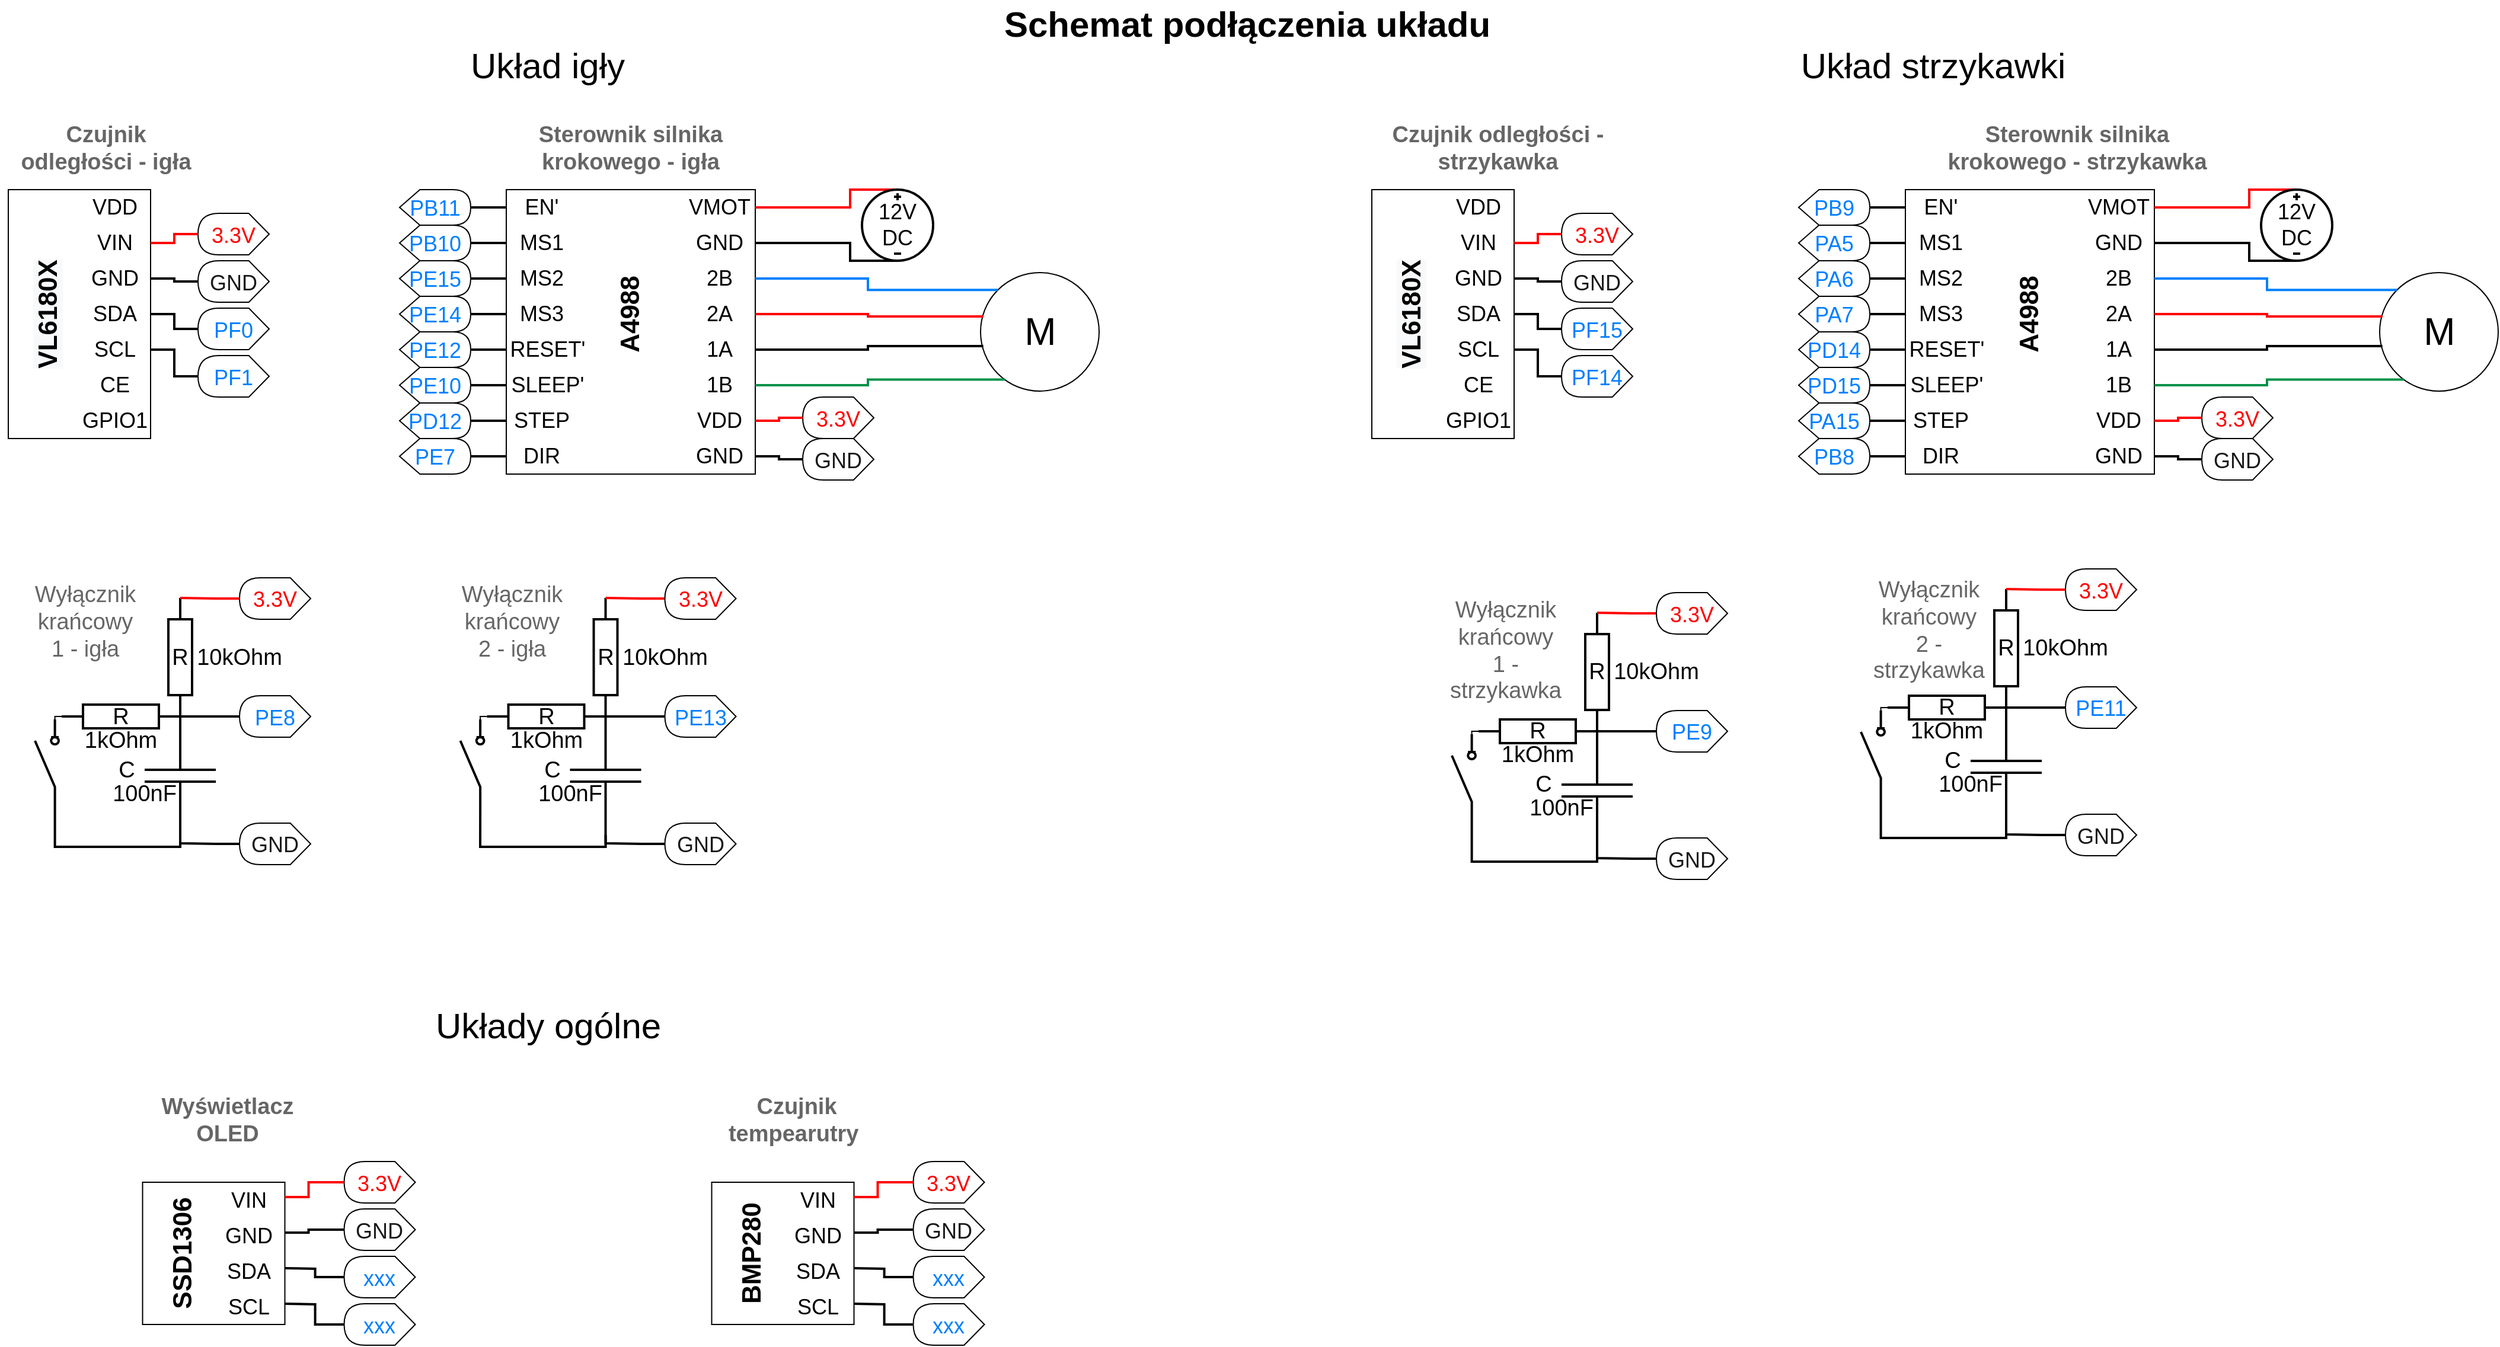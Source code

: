 <mxfile version="19.0.3" type="device"><diagram id="vaTaAyvVkMVmVbwL3-e7" name="Strona-1"><mxGraphModel dx="2076" dy="1282" grid="1" gridSize="10" guides="1" tooltips="1" connect="1" arrows="1" fold="1" page="1" pageScale="1" pageWidth="1169" pageHeight="827" math="0" shadow="0"><root><mxCell id="0"/><mxCell id="1" parent="0"/><mxCell id="6k7MA9x5BGr6hwKGORf3-56" value="&lt;font color=&quot;#191919&quot; style=&quot;font-size: 18px;&quot;&gt;GND&lt;/font&gt;" style="shape=display;whiteSpace=wrap;html=1;fontSize=22;rotation=0;size=0.286;direction=west;" parent="1" vertex="1"><mxGeometry x="800" y="410" width="60" height="35" as="geometry"/></mxCell><mxCell id="6k7MA9x5BGr6hwKGORf3-85" value="&lt;b&gt;&lt;font color=&quot;#666666&quot; style=&quot;font-size: 19px;&quot;&gt;Czujnik odległości - igła&lt;/font&gt;&lt;/b&gt;" style="text;html=1;strokeColor=none;fillColor=none;align=center;verticalAlign=middle;whiteSpace=wrap;rounded=0;fontSize=18;fontColor=#000000;" parent="1" vertex="1"><mxGeometry x="135" y="150" width="155" height="30" as="geometry"/></mxCell><mxCell id="6k7MA9x5BGr6hwKGORf3-86" value="&lt;b&gt;&lt;font color=&quot;#666666&quot; style=&quot;font-size: 19px;&quot;&gt;Sterownik silnika krokowego - igła&lt;/font&gt;&lt;/b&gt;" style="text;html=1;strokeColor=none;fillColor=none;align=center;verticalAlign=middle;whiteSpace=wrap;rounded=0;fontSize=18;fontColor=#000000;" parent="1" vertex="1"><mxGeometry x="570" y="150" width="170" height="30" as="geometry"/></mxCell><mxCell id="YAhHSwnIu54cNmQXWADo-48" value="&lt;b&gt;&lt;font color=&quot;#666666&quot; style=&quot;font-size: 19px;&quot;&gt;Sterownik silnika krokowego - strzykawka&lt;/font&gt;&lt;/b&gt;" style="text;html=1;strokeColor=none;fillColor=none;align=center;verticalAlign=middle;whiteSpace=wrap;rounded=0;fontSize=18;fontColor=#000000;" parent="1" vertex="1"><mxGeometry x="1760" y="150" width="230" height="30" as="geometry"/></mxCell><mxCell id="YAhHSwnIu54cNmQXWADo-66" value="&lt;b&gt;&lt;font color=&quot;#666666&quot; style=&quot;font-size: 19px;&quot;&gt;Czujnik odległości - strzykawka&lt;/font&gt;&lt;/b&gt;" style="text;html=1;strokeColor=none;fillColor=none;align=center;verticalAlign=middle;whiteSpace=wrap;rounded=0;fontSize=18;fontColor=#000000;" parent="1" vertex="1"><mxGeometry x="1294" y="150" width="185" height="30" as="geometry"/></mxCell><mxCell id="YAhHSwnIu54cNmQXWADo-104" value="Wyłącznik krańcowy 2 - strzykawka" style="text;html=1;strokeColor=none;fillColor=none;align=center;verticalAlign=middle;whiteSpace=wrap;rounded=0;fontSize=19;fontColor=#666666;" parent="1" vertex="1"><mxGeometry x="1705" y="557" width="90" height="30" as="geometry"/></mxCell><mxCell id="YAhHSwnIu54cNmQXWADo-106" value="" style="group" parent="1" vertex="1" connectable="0"><mxGeometry x="460" y="200" width="590" height="240" as="geometry"/></mxCell><mxCell id="6k7MA9x5BGr6hwKGORf3-21" value="" style="rounded=0;whiteSpace=wrap;html=1;" parent="YAhHSwnIu54cNmQXWADo-106" vertex="1"><mxGeometry x="90" width="210" height="240" as="geometry"/></mxCell><mxCell id="6k7MA9x5BGr6hwKGORf3-23" value="&lt;font style=&quot;font-size: 22px;&quot;&gt;&lt;b&gt;A4988&lt;/b&gt;&lt;br&gt;&lt;/font&gt;" style="text;html=1;strokeColor=none;fillColor=none;align=center;verticalAlign=middle;whiteSpace=wrap;rounded=0;fontSize=18;rotation=-90;" parent="YAhHSwnIu54cNmQXWADo-106" vertex="1"><mxGeometry x="165" y="90" width="60" height="30" as="geometry"/></mxCell><mxCell id="6k7MA9x5BGr6hwKGORf3-30" value="&lt;font color=&quot;#000000&quot;&gt;VMOT&lt;/font&gt;" style="text;html=1;strokeColor=none;fillColor=none;align=center;verticalAlign=middle;whiteSpace=wrap;rounded=0;fontSize=18;fontColor=#007FFF;" parent="YAhHSwnIu54cNmQXWADo-106" vertex="1"><mxGeometry x="240" width="60" height="30" as="geometry"/></mxCell><mxCell id="6k7MA9x5BGr6hwKGORf3-31" value="&lt;font color=&quot;#000000&quot;&gt;GND&lt;/font&gt;" style="text;html=1;strokeColor=none;fillColor=none;align=center;verticalAlign=middle;whiteSpace=wrap;rounded=0;fontSize=18;fontColor=#007FFF;" parent="YAhHSwnIu54cNmQXWADo-106" vertex="1"><mxGeometry x="240" y="30" width="60" height="30" as="geometry"/></mxCell><mxCell id="6k7MA9x5BGr6hwKGORf3-32" value="&lt;font color=&quot;#000000&quot;&gt;2B&lt;/font&gt;" style="text;html=1;strokeColor=none;fillColor=none;align=center;verticalAlign=middle;whiteSpace=wrap;rounded=0;fontSize=18;fontColor=#007FFF;" parent="YAhHSwnIu54cNmQXWADo-106" vertex="1"><mxGeometry x="240" y="60" width="60" height="30" as="geometry"/></mxCell><mxCell id="6k7MA9x5BGr6hwKGORf3-33" value="&lt;font color=&quot;#000000&quot;&gt;2A&lt;/font&gt;" style="text;html=1;strokeColor=none;fillColor=none;align=center;verticalAlign=middle;whiteSpace=wrap;rounded=0;fontSize=18;fontColor=#007FFF;" parent="YAhHSwnIu54cNmQXWADo-106" vertex="1"><mxGeometry x="240" y="90" width="60" height="30" as="geometry"/></mxCell><mxCell id="6k7MA9x5BGr6hwKGORf3-34" value="&lt;font color=&quot;#000000&quot;&gt;1A&lt;/font&gt;" style="text;html=1;strokeColor=none;fillColor=none;align=center;verticalAlign=middle;whiteSpace=wrap;rounded=0;fontSize=18;fontColor=#007FFF;" parent="YAhHSwnIu54cNmQXWADo-106" vertex="1"><mxGeometry x="240" y="120" width="60" height="30" as="geometry"/></mxCell><mxCell id="6k7MA9x5BGr6hwKGORf3-35" value="&lt;font color=&quot;#000000&quot;&gt;1B&lt;/font&gt;" style="text;html=1;strokeColor=none;fillColor=none;align=center;verticalAlign=middle;whiteSpace=wrap;rounded=0;fontSize=18;fontColor=#007FFF;" parent="YAhHSwnIu54cNmQXWADo-106" vertex="1"><mxGeometry x="240" y="150" width="60" height="30" as="geometry"/></mxCell><mxCell id="6k7MA9x5BGr6hwKGORf3-36" value="&lt;font color=&quot;#000000&quot;&gt;VDD&lt;/font&gt;" style="text;html=1;strokeColor=none;fillColor=none;align=center;verticalAlign=middle;whiteSpace=wrap;rounded=0;fontSize=18;fontColor=#007FFF;" parent="YAhHSwnIu54cNmQXWADo-106" vertex="1"><mxGeometry x="240" y="180" width="60" height="30" as="geometry"/></mxCell><mxCell id="6k7MA9x5BGr6hwKGORf3-37" value="&lt;font color=&quot;#000000&quot;&gt;GND&lt;/font&gt;" style="text;html=1;strokeColor=none;fillColor=none;align=center;verticalAlign=middle;whiteSpace=wrap;rounded=0;fontSize=18;fontColor=#007FFF;" parent="YAhHSwnIu54cNmQXWADo-106" vertex="1"><mxGeometry x="240" y="210" width="60" height="30" as="geometry"/></mxCell><mxCell id="6k7MA9x5BGr6hwKGORf3-38" value="&lt;font color=&quot;#000000&quot;&gt;EN'&lt;/font&gt;" style="text;html=1;strokeColor=none;fillColor=none;align=center;verticalAlign=middle;whiteSpace=wrap;rounded=0;fontSize=18;fontColor=#007FFF;" parent="YAhHSwnIu54cNmQXWADo-106" vertex="1"><mxGeometry x="90" width="60" height="30" as="geometry"/></mxCell><mxCell id="6k7MA9x5BGr6hwKGORf3-39" value="&lt;font color=&quot;#000000&quot;&gt;MS1&lt;/font&gt;" style="text;html=1;strokeColor=none;fillColor=none;align=center;verticalAlign=middle;whiteSpace=wrap;rounded=0;fontSize=18;fontColor=#007FFF;" parent="YAhHSwnIu54cNmQXWADo-106" vertex="1"><mxGeometry x="90" y="30" width="60" height="30" as="geometry"/></mxCell><mxCell id="6k7MA9x5BGr6hwKGORf3-40" value="&lt;font color=&quot;#000000&quot;&gt;MS2&lt;/font&gt;" style="text;html=1;strokeColor=none;fillColor=none;align=center;verticalAlign=middle;whiteSpace=wrap;rounded=0;fontSize=18;fontColor=#007FFF;" parent="YAhHSwnIu54cNmQXWADo-106" vertex="1"><mxGeometry x="90" y="60" width="60" height="30" as="geometry"/></mxCell><mxCell id="6k7MA9x5BGr6hwKGORf3-41" value="&lt;font color=&quot;#000000&quot;&gt;MS3&lt;/font&gt;" style="text;html=1;strokeColor=none;fillColor=none;align=center;verticalAlign=middle;whiteSpace=wrap;rounded=0;fontSize=18;fontColor=#007FFF;" parent="YAhHSwnIu54cNmQXWADo-106" vertex="1"><mxGeometry x="90" y="90" width="60" height="30" as="geometry"/></mxCell><mxCell id="6k7MA9x5BGr6hwKGORf3-42" value="&lt;font color=&quot;#000000&quot;&gt;RESET'&lt;/font&gt;" style="text;html=1;strokeColor=none;fillColor=none;align=center;verticalAlign=middle;whiteSpace=wrap;rounded=0;fontSize=18;fontColor=#007FFF;" parent="YAhHSwnIu54cNmQXWADo-106" vertex="1"><mxGeometry x="90" y="120" width="70" height="30" as="geometry"/></mxCell><mxCell id="6k7MA9x5BGr6hwKGORf3-43" value="&lt;font color=&quot;#000000&quot;&gt;SLEEP'&lt;/font&gt;" style="text;html=1;strokeColor=none;fillColor=none;align=center;verticalAlign=middle;whiteSpace=wrap;rounded=0;fontSize=18;fontColor=#007FFF;" parent="YAhHSwnIu54cNmQXWADo-106" vertex="1"><mxGeometry x="90" y="150" width="70" height="30" as="geometry"/></mxCell><mxCell id="6k7MA9x5BGr6hwKGORf3-44" value="&lt;font color=&quot;#000000&quot;&gt;STEP&lt;/font&gt;" style="text;html=1;strokeColor=none;fillColor=none;align=center;verticalAlign=middle;whiteSpace=wrap;rounded=0;fontSize=18;fontColor=#007FFF;" parent="YAhHSwnIu54cNmQXWADo-106" vertex="1"><mxGeometry x="90" y="180" width="60" height="30" as="geometry"/></mxCell><mxCell id="6k7MA9x5BGr6hwKGORf3-45" value="&lt;font color=&quot;#000000&quot;&gt;DIR&lt;/font&gt;" style="text;html=1;strokeColor=none;fillColor=none;align=center;verticalAlign=middle;whiteSpace=wrap;rounded=0;fontSize=18;fontColor=#007FFF;" parent="YAhHSwnIu54cNmQXWADo-106" vertex="1"><mxGeometry x="90" y="210" width="60" height="30" as="geometry"/></mxCell><mxCell id="6k7MA9x5BGr6hwKGORf3-51" style="edgeStyle=orthogonalEdgeStyle;rounded=0;orthogonalLoop=1;jettySize=auto;html=1;exitX=0.5;exitY=0;exitDx=0;exitDy=0;exitPerimeter=0;entryX=1;entryY=0.5;entryDx=0;entryDy=0;fontSize=18;fontColor=#000000;fillColor=#f8cecc;strokeColor=#FF0000;endArrow=none;endFill=0;strokeWidth=2;" parent="YAhHSwnIu54cNmQXWADo-106" source="6k7MA9x5BGr6hwKGORf3-50" target="6k7MA9x5BGr6hwKGORf3-30" edge="1"><mxGeometry relative="1" as="geometry"><Array as="points"><mxPoint x="380"/><mxPoint x="380" y="15"/></Array></mxGeometry></mxCell><mxCell id="6k7MA9x5BGr6hwKGORf3-52" style="edgeStyle=orthogonalEdgeStyle;rounded=0;orthogonalLoop=1;jettySize=auto;html=1;exitX=0.5;exitY=1;exitDx=0;exitDy=0;exitPerimeter=0;entryX=1;entryY=0.5;entryDx=0;entryDy=0;fontSize=18;fontColor=#000000;strokeColor=#000000;endArrow=none;endFill=0;strokeWidth=2;" parent="YAhHSwnIu54cNmQXWADo-106" source="6k7MA9x5BGr6hwKGORf3-50" target="6k7MA9x5BGr6hwKGORf3-31" edge="1"><mxGeometry relative="1" as="geometry"><Array as="points"><mxPoint x="380" y="60"/><mxPoint x="380" y="45"/></Array></mxGeometry></mxCell><mxCell id="6k7MA9x5BGr6hwKGORf3-50" value="" style="pointerEvents=1;verticalLabelPosition=bottom;shadow=0;dashed=0;align=center;html=1;verticalAlign=top;shape=mxgraph.electrical.signal_sources.source;aspect=fixed;points=[[0.5,0,0],[1,0.5,0],[0.5,1,0],[0,0.5,0]];elSignalType=dc3;fontSize=18;fontColor=#000000;strokeColor=default;strokeWidth=2;" parent="YAhHSwnIu54cNmQXWADo-106" vertex="1"><mxGeometry x="390" width="60" height="60" as="geometry"/></mxCell><mxCell id="6k7MA9x5BGr6hwKGORf3-54" value="12V&lt;br&gt;DC" style="text;html=1;strokeColor=none;fillColor=none;align=center;verticalAlign=middle;whiteSpace=wrap;rounded=0;fontSize=18;fontColor=#000000;" parent="YAhHSwnIu54cNmQXWADo-106" vertex="1"><mxGeometry x="390" y="15" width="60" height="30" as="geometry"/></mxCell><mxCell id="6k7MA9x5BGr6hwKGORf3-55" value="&lt;font style=&quot;font-size: 18px;&quot; color=&quot;#ff0000&quot;&gt;3.3V&lt;/font&gt;" style="shape=display;whiteSpace=wrap;html=1;fontSize=22;rotation=0;size=0.286;direction=west;" parent="YAhHSwnIu54cNmQXWADo-106" vertex="1"><mxGeometry x="340" y="175" width="60" height="35" as="geometry"/></mxCell><mxCell id="6k7MA9x5BGr6hwKGORf3-57" style="edgeStyle=orthogonalEdgeStyle;rounded=0;orthogonalLoop=1;jettySize=auto;html=1;exitX=1;exitY=0.5;exitDx=0;exitDy=0;entryX=1;entryY=0.5;entryDx=0;entryDy=0;entryPerimeter=0;fontSize=18;fontColor=#000000;endArrow=none;endFill=0;strokeColor=#FF0000;strokeWidth=2;" parent="YAhHSwnIu54cNmQXWADo-106" source="6k7MA9x5BGr6hwKGORf3-36" target="6k7MA9x5BGr6hwKGORf3-55" edge="1"><mxGeometry relative="1" as="geometry"/></mxCell><mxCell id="6k7MA9x5BGr6hwKGORf3-59" value="M" style="verticalLabelPosition=middle;shadow=0;dashed=0;align=center;html=1;verticalAlign=middle;strokeWidth=1;shape=ellipse;fontSize=32;perimeter=ellipsePerimeter;fontColor=#000000;" parent="YAhHSwnIu54cNmQXWADo-106" vertex="1"><mxGeometry x="490" y="70" width="100" height="100" as="geometry"/></mxCell><mxCell id="6k7MA9x5BGr6hwKGORf3-60" style="edgeStyle=orthogonalEdgeStyle;rounded=0;orthogonalLoop=1;jettySize=auto;html=1;exitX=1;exitY=0.5;exitDx=0;exitDy=0;entryX=0;entryY=0;entryDx=0;entryDy=0;fontSize=18;fontColor=#000000;endArrow=none;endFill=0;strokeColor=#007FFF;strokeWidth=2;" parent="YAhHSwnIu54cNmQXWADo-106" source="6k7MA9x5BGr6hwKGORf3-32" target="6k7MA9x5BGr6hwKGORf3-59" edge="1"><mxGeometry relative="1" as="geometry"/></mxCell><mxCell id="6k7MA9x5BGr6hwKGORf3-61" style="edgeStyle=orthogonalEdgeStyle;rounded=0;orthogonalLoop=1;jettySize=auto;html=1;exitX=1;exitY=0.5;exitDx=0;exitDy=0;entryX=0.023;entryY=0.37;entryDx=0;entryDy=0;entryPerimeter=0;fontSize=18;fontColor=#000000;endArrow=none;endFill=0;strokeColor=#FF0000;strokeWidth=2;" parent="YAhHSwnIu54cNmQXWADo-106" source="6k7MA9x5BGr6hwKGORf3-33" target="6k7MA9x5BGr6hwKGORf3-59" edge="1"><mxGeometry relative="1" as="geometry"/></mxCell><mxCell id="6k7MA9x5BGr6hwKGORf3-62" style="edgeStyle=orthogonalEdgeStyle;rounded=0;orthogonalLoop=1;jettySize=auto;html=1;exitX=1;exitY=0.5;exitDx=0;exitDy=0;entryX=0.023;entryY=0.62;entryDx=0;entryDy=0;entryPerimeter=0;fontSize=18;fontColor=#000000;endArrow=none;endFill=0;strokeColor=#000000;strokeWidth=2;" parent="YAhHSwnIu54cNmQXWADo-106" source="6k7MA9x5BGr6hwKGORf3-34" target="6k7MA9x5BGr6hwKGORf3-59" edge="1"><mxGeometry relative="1" as="geometry"/></mxCell><mxCell id="6k7MA9x5BGr6hwKGORf3-63" style="edgeStyle=orthogonalEdgeStyle;rounded=0;orthogonalLoop=1;jettySize=auto;html=1;exitX=1;exitY=0.5;exitDx=0;exitDy=0;entryX=0.207;entryY=0.903;entryDx=0;entryDy=0;entryPerimeter=0;fontSize=18;fontColor=#000000;endArrow=none;endFill=0;strokeColor=#009149;strokeWidth=2;" parent="YAhHSwnIu54cNmQXWADo-106" source="6k7MA9x5BGr6hwKGORf3-35" target="6k7MA9x5BGr6hwKGORf3-59" edge="1"><mxGeometry relative="1" as="geometry"><Array as="points"><mxPoint x="395" y="165"/><mxPoint x="395" y="160"/></Array></mxGeometry></mxCell><mxCell id="6k7MA9x5BGr6hwKGORf3-65" value="&lt;font color=&quot;#007fff&quot; style=&quot;font-size: 18px;&quot;&gt;PB11&lt;/font&gt;" style="shape=display;whiteSpace=wrap;html=1;fontSize=22;rotation=0;size=0.286;direction=east;" parent="YAhHSwnIu54cNmQXWADo-106" vertex="1"><mxGeometry width="60" height="30" as="geometry"/></mxCell><mxCell id="6k7MA9x5BGr6hwKGORf3-74" style="edgeStyle=orthogonalEdgeStyle;rounded=0;orthogonalLoop=1;jettySize=auto;html=1;exitX=0;exitY=0.5;exitDx=0;exitDy=0;entryX=1;entryY=0.5;entryDx=0;entryDy=0;entryPerimeter=0;fontSize=18;fontColor=#000000;endArrow=none;endFill=0;strokeColor=#000000;strokeWidth=2;" parent="YAhHSwnIu54cNmQXWADo-106" source="6k7MA9x5BGr6hwKGORf3-38" target="6k7MA9x5BGr6hwKGORf3-65" edge="1"><mxGeometry relative="1" as="geometry"/></mxCell><mxCell id="6k7MA9x5BGr6hwKGORf3-66" value="&lt;font color=&quot;#007fff&quot; style=&quot;font-size: 18px;&quot;&gt;PB10&lt;/font&gt;" style="shape=display;whiteSpace=wrap;html=1;fontSize=22;rotation=0;size=0.286;direction=east;" parent="YAhHSwnIu54cNmQXWADo-106" vertex="1"><mxGeometry y="30" width="60" height="30" as="geometry"/></mxCell><mxCell id="6k7MA9x5BGr6hwKGORf3-76" style="edgeStyle=orthogonalEdgeStyle;rounded=0;orthogonalLoop=1;jettySize=auto;html=1;exitX=0;exitY=0.5;exitDx=0;exitDy=0;entryX=1;entryY=0.5;entryDx=0;entryDy=0;entryPerimeter=0;fontSize=18;fontColor=#000000;endArrow=none;endFill=0;strokeColor=#000000;strokeWidth=2;" parent="YAhHSwnIu54cNmQXWADo-106" source="6k7MA9x5BGr6hwKGORf3-39" target="6k7MA9x5BGr6hwKGORf3-66" edge="1"><mxGeometry relative="1" as="geometry"/></mxCell><mxCell id="6k7MA9x5BGr6hwKGORf3-67" value="&lt;font color=&quot;#007fff&quot; style=&quot;font-size: 18px;&quot;&gt;PE15&lt;br&gt;&lt;/font&gt;" style="shape=display;whiteSpace=wrap;html=1;fontSize=22;rotation=0;size=0.286;direction=east;" parent="YAhHSwnIu54cNmQXWADo-106" vertex="1"><mxGeometry y="60" width="60" height="30" as="geometry"/></mxCell><mxCell id="6k7MA9x5BGr6hwKGORf3-77" style="edgeStyle=orthogonalEdgeStyle;rounded=0;orthogonalLoop=1;jettySize=auto;html=1;exitX=0;exitY=0.5;exitDx=0;exitDy=0;entryX=1;entryY=0.5;entryDx=0;entryDy=0;entryPerimeter=0;fontSize=18;fontColor=#000000;endArrow=none;endFill=0;strokeColor=#000000;strokeWidth=2;" parent="YAhHSwnIu54cNmQXWADo-106" source="6k7MA9x5BGr6hwKGORf3-40" target="6k7MA9x5BGr6hwKGORf3-67" edge="1"><mxGeometry relative="1" as="geometry"/></mxCell><mxCell id="6k7MA9x5BGr6hwKGORf3-68" value="&lt;font color=&quot;#007fff&quot; style=&quot;font-size: 18px;&quot;&gt;PE14&lt;/font&gt;" style="shape=display;whiteSpace=wrap;html=1;fontSize=22;rotation=0;size=0.286;direction=east;" parent="YAhHSwnIu54cNmQXWADo-106" vertex="1"><mxGeometry y="90" width="60" height="30" as="geometry"/></mxCell><mxCell id="6k7MA9x5BGr6hwKGORf3-78" style="edgeStyle=orthogonalEdgeStyle;rounded=0;orthogonalLoop=1;jettySize=auto;html=1;exitX=0;exitY=0.5;exitDx=0;exitDy=0;entryX=1;entryY=0.5;entryDx=0;entryDy=0;entryPerimeter=0;fontSize=18;fontColor=#000000;endArrow=none;endFill=0;strokeColor=#000000;strokeWidth=2;" parent="YAhHSwnIu54cNmQXWADo-106" source="6k7MA9x5BGr6hwKGORf3-41" target="6k7MA9x5BGr6hwKGORf3-68" edge="1"><mxGeometry relative="1" as="geometry"/></mxCell><mxCell id="6k7MA9x5BGr6hwKGORf3-69" value="&lt;font color=&quot;#007fff&quot; style=&quot;font-size: 18px;&quot;&gt;PE12&lt;/font&gt;" style="shape=display;whiteSpace=wrap;html=1;fontSize=22;rotation=0;size=0.286;direction=east;" parent="YAhHSwnIu54cNmQXWADo-106" vertex="1"><mxGeometry y="120" width="60" height="30" as="geometry"/></mxCell><mxCell id="6k7MA9x5BGr6hwKGORf3-79" style="edgeStyle=orthogonalEdgeStyle;rounded=0;orthogonalLoop=1;jettySize=auto;html=1;exitX=0;exitY=0.5;exitDx=0;exitDy=0;entryX=1;entryY=0.5;entryDx=0;entryDy=0;entryPerimeter=0;fontSize=18;fontColor=#000000;endArrow=none;endFill=0;strokeColor=#000000;strokeWidth=2;" parent="YAhHSwnIu54cNmQXWADo-106" source="6k7MA9x5BGr6hwKGORf3-42" target="6k7MA9x5BGr6hwKGORf3-69" edge="1"><mxGeometry relative="1" as="geometry"/></mxCell><mxCell id="6k7MA9x5BGr6hwKGORf3-70" value="&lt;font color=&quot;#007fff&quot; style=&quot;font-size: 18px;&quot;&gt;PE10&lt;/font&gt;" style="shape=display;whiteSpace=wrap;html=1;fontSize=22;rotation=0;size=0.286;direction=east;" parent="YAhHSwnIu54cNmQXWADo-106" vertex="1"><mxGeometry y="150" width="60" height="30" as="geometry"/></mxCell><mxCell id="6k7MA9x5BGr6hwKGORf3-80" style="edgeStyle=orthogonalEdgeStyle;rounded=0;orthogonalLoop=1;jettySize=auto;html=1;exitX=0;exitY=0.5;exitDx=0;exitDy=0;entryX=1;entryY=0.5;entryDx=0;entryDy=0;entryPerimeter=0;fontSize=18;fontColor=#000000;endArrow=none;endFill=0;strokeColor=#000000;strokeWidth=2;" parent="YAhHSwnIu54cNmQXWADo-106" source="6k7MA9x5BGr6hwKGORf3-43" target="6k7MA9x5BGr6hwKGORf3-70" edge="1"><mxGeometry relative="1" as="geometry"/></mxCell><mxCell id="6k7MA9x5BGr6hwKGORf3-71" value="&lt;font color=&quot;#007fff&quot; style=&quot;font-size: 18px;&quot;&gt;PD12&lt;/font&gt;" style="shape=display;whiteSpace=wrap;html=1;fontSize=22;rotation=0;size=0.286;direction=east;" parent="YAhHSwnIu54cNmQXWADo-106" vertex="1"><mxGeometry y="180" width="60" height="30" as="geometry"/></mxCell><mxCell id="6k7MA9x5BGr6hwKGORf3-81" style="edgeStyle=orthogonalEdgeStyle;rounded=0;orthogonalLoop=1;jettySize=auto;html=1;exitX=0;exitY=0.5;exitDx=0;exitDy=0;entryX=1;entryY=0.5;entryDx=0;entryDy=0;entryPerimeter=0;fontSize=18;fontColor=#000000;endArrow=none;endFill=0;strokeColor=#000000;strokeWidth=2;" parent="YAhHSwnIu54cNmQXWADo-106" source="6k7MA9x5BGr6hwKGORf3-44" target="6k7MA9x5BGr6hwKGORf3-71" edge="1"><mxGeometry relative="1" as="geometry"/></mxCell><mxCell id="6k7MA9x5BGr6hwKGORf3-72" value="&lt;font color=&quot;#007fff&quot; style=&quot;font-size: 18px;&quot;&gt;PE7&lt;/font&gt;" style="shape=display;whiteSpace=wrap;html=1;fontSize=22;rotation=0;size=0.286;direction=east;" parent="YAhHSwnIu54cNmQXWADo-106" vertex="1"><mxGeometry y="210" width="60" height="30" as="geometry"/></mxCell><mxCell id="6k7MA9x5BGr6hwKGORf3-82" style="edgeStyle=orthogonalEdgeStyle;rounded=0;orthogonalLoop=1;jettySize=auto;html=1;exitX=0;exitY=0.5;exitDx=0;exitDy=0;entryX=1;entryY=0.5;entryDx=0;entryDy=0;entryPerimeter=0;fontSize=18;fontColor=#000000;endArrow=none;endFill=0;strokeColor=#000000;strokeWidth=2;" parent="YAhHSwnIu54cNmQXWADo-106" source="6k7MA9x5BGr6hwKGORf3-45" target="6k7MA9x5BGr6hwKGORf3-72" edge="1"><mxGeometry relative="1" as="geometry"/></mxCell><mxCell id="6k7MA9x5BGr6hwKGORf3-58" style="edgeStyle=orthogonalEdgeStyle;rounded=0;orthogonalLoop=1;jettySize=auto;html=1;exitX=1;exitY=0.5;exitDx=0;exitDy=0;entryX=1;entryY=0.5;entryDx=0;entryDy=0;entryPerimeter=0;fontSize=18;fontColor=#000000;endArrow=none;endFill=0;strokeColor=#000000;strokeWidth=2;" parent="1" source="6k7MA9x5BGr6hwKGORf3-37" target="6k7MA9x5BGr6hwKGORf3-56" edge="1"><mxGeometry relative="1" as="geometry"/></mxCell><mxCell id="YAhHSwnIu54cNmQXWADo-107" value="" style="group" parent="1" vertex="1" connectable="0"><mxGeometry x="130" y="200" width="220" height="210" as="geometry"/></mxCell><mxCell id="6k7MA9x5BGr6hwKGORf3-1" value="" style="rounded=0;whiteSpace=wrap;html=1;" parent="YAhHSwnIu54cNmQXWADo-107" vertex="1"><mxGeometry width="120" height="210" as="geometry"/></mxCell><mxCell id="6k7MA9x5BGr6hwKGORf3-2" value="VDD" style="text;html=1;strokeColor=none;fillColor=none;align=center;verticalAlign=middle;whiteSpace=wrap;rounded=0;fontSize=18;" parent="YAhHSwnIu54cNmQXWADo-107" vertex="1"><mxGeometry x="60" width="60" height="30" as="geometry"/></mxCell><mxCell id="6k7MA9x5BGr6hwKGORf3-3" value="&lt;font style=&quot;font-size: 22px;&quot;&gt;&lt;br&gt;&lt;b style=&quot;color: rgb(0, 0, 0); font-family: Helvetica; font-style: normal; font-variant-ligatures: normal; font-variant-caps: normal; letter-spacing: normal; orphans: 2; text-align: center; text-indent: 0px; text-transform: none; widows: 2; word-spacing: 0px; -webkit-text-stroke-width: 0px; background-color: rgb(248, 249, 250); text-decoration-thickness: initial; text-decoration-style: initial; text-decoration-color: initial;&quot;&gt;VL6180X&lt;/b&gt;&lt;br&gt;&lt;/font&gt;" style="text;html=1;strokeColor=none;fillColor=none;align=center;verticalAlign=middle;whiteSpace=wrap;rounded=0;fontSize=18;rotation=-90;" parent="YAhHSwnIu54cNmQXWADo-107" vertex="1"><mxGeometry x="-10" y="90" width="60" height="30" as="geometry"/></mxCell><mxCell id="6k7MA9x5BGr6hwKGORf3-4" value="VIN" style="text;html=1;strokeColor=none;fillColor=none;align=center;verticalAlign=middle;whiteSpace=wrap;rounded=0;fontSize=18;" parent="YAhHSwnIu54cNmQXWADo-107" vertex="1"><mxGeometry x="60" y="30" width="60" height="30" as="geometry"/></mxCell><mxCell id="6k7MA9x5BGr6hwKGORf3-5" value="GND" style="text;html=1;strokeColor=none;fillColor=none;align=center;verticalAlign=middle;whiteSpace=wrap;rounded=0;fontSize=18;" parent="YAhHSwnIu54cNmQXWADo-107" vertex="1"><mxGeometry x="60" y="60" width="60" height="30" as="geometry"/></mxCell><mxCell id="6k7MA9x5BGr6hwKGORf3-6" value="SDA" style="text;html=1;strokeColor=none;fillColor=none;align=center;verticalAlign=middle;whiteSpace=wrap;rounded=0;fontSize=18;" parent="YAhHSwnIu54cNmQXWADo-107" vertex="1"><mxGeometry x="60" y="90" width="60" height="30" as="geometry"/></mxCell><mxCell id="6k7MA9x5BGr6hwKGORf3-7" value="SCL" style="text;html=1;strokeColor=none;fillColor=none;align=center;verticalAlign=middle;whiteSpace=wrap;rounded=0;fontSize=18;" parent="YAhHSwnIu54cNmQXWADo-107" vertex="1"><mxGeometry x="60" y="120" width="60" height="30" as="geometry"/></mxCell><mxCell id="6k7MA9x5BGr6hwKGORf3-8" value="CE" style="text;html=1;strokeColor=none;fillColor=none;align=center;verticalAlign=middle;whiteSpace=wrap;rounded=0;fontSize=18;" parent="YAhHSwnIu54cNmQXWADo-107" vertex="1"><mxGeometry x="60" y="150" width="60" height="30" as="geometry"/></mxCell><mxCell id="6k7MA9x5BGr6hwKGORf3-9" value="GPIO1" style="text;html=1;strokeColor=none;fillColor=none;align=center;verticalAlign=middle;whiteSpace=wrap;rounded=0;fontSize=18;" parent="YAhHSwnIu54cNmQXWADo-107" vertex="1"><mxGeometry x="60" y="180" width="60" height="30" as="geometry"/></mxCell><mxCell id="6k7MA9x5BGr6hwKGORf3-12" value="&lt;font style=&quot;font-size: 18px;&quot; color=&quot;#ff0000&quot;&gt;3.3V&lt;/font&gt;" style="shape=display;whiteSpace=wrap;html=1;fontSize=22;rotation=0;size=0.286;direction=west;" parent="YAhHSwnIu54cNmQXWADo-107" vertex="1"><mxGeometry x="160" y="20" width="60" height="35" as="geometry"/></mxCell><mxCell id="6k7MA9x5BGr6hwKGORf3-13" style="edgeStyle=orthogonalEdgeStyle;rounded=0;orthogonalLoop=1;jettySize=auto;html=1;exitX=1;exitY=0.5;exitDx=0;exitDy=0;entryX=1;entryY=0.5;entryDx=0;entryDy=0;entryPerimeter=0;fontSize=18;fontColor=#FF0000;endArrow=none;endFill=0;strokeColor=#FF0000;strokeWidth=2;" parent="YAhHSwnIu54cNmQXWADo-107" source="6k7MA9x5BGr6hwKGORf3-4" target="6k7MA9x5BGr6hwKGORf3-12" edge="1"><mxGeometry relative="1" as="geometry"/></mxCell><mxCell id="6k7MA9x5BGr6hwKGORf3-14" value="&lt;font color=&quot;#191919&quot; style=&quot;font-size: 18px;&quot;&gt;GND&lt;/font&gt;" style="shape=display;whiteSpace=wrap;html=1;fontSize=22;rotation=0;size=0.286;direction=west;" parent="YAhHSwnIu54cNmQXWADo-107" vertex="1"><mxGeometry x="160" y="60" width="60" height="35" as="geometry"/></mxCell><mxCell id="6k7MA9x5BGr6hwKGORf3-15" style="edgeStyle=orthogonalEdgeStyle;rounded=0;orthogonalLoop=1;jettySize=auto;html=1;exitX=1;exitY=0.5;exitDx=0;exitDy=0;entryX=1;entryY=0.5;entryDx=0;entryDy=0;entryPerimeter=0;fontSize=18;fontColor=#FF0000;endArrow=none;endFill=0;strokeWidth=2;" parent="YAhHSwnIu54cNmQXWADo-107" source="6k7MA9x5BGr6hwKGORf3-5" target="6k7MA9x5BGr6hwKGORf3-14" edge="1"><mxGeometry relative="1" as="geometry"/></mxCell><mxCell id="6k7MA9x5BGr6hwKGORf3-16" value="&lt;font color=&quot;#007fff&quot; style=&quot;font-size: 18px;&quot;&gt;PF0&lt;/font&gt;" style="shape=display;whiteSpace=wrap;html=1;fontSize=22;rotation=0;size=0.286;direction=west;" parent="YAhHSwnIu54cNmQXWADo-107" vertex="1"><mxGeometry x="160" y="100" width="60" height="35" as="geometry"/></mxCell><mxCell id="6k7MA9x5BGr6hwKGORf3-18" style="edgeStyle=orthogonalEdgeStyle;rounded=0;orthogonalLoop=1;jettySize=auto;html=1;exitX=1;exitY=0.5;exitDx=0;exitDy=0;entryX=1;entryY=0.5;entryDx=0;entryDy=0;entryPerimeter=0;fontSize=18;fontColor=#191919;endArrow=none;endFill=0;strokeWidth=2;" parent="YAhHSwnIu54cNmQXWADo-107" source="6k7MA9x5BGr6hwKGORf3-6" target="6k7MA9x5BGr6hwKGORf3-16" edge="1"><mxGeometry relative="1" as="geometry"/></mxCell><mxCell id="6k7MA9x5BGr6hwKGORf3-17" value="&lt;font color=&quot;#007fff&quot; style=&quot;font-size: 18px;&quot;&gt;PF1&lt;/font&gt;" style="shape=display;whiteSpace=wrap;html=1;fontSize=22;rotation=0;size=0.286;direction=west;" parent="YAhHSwnIu54cNmQXWADo-107" vertex="1"><mxGeometry x="160" y="140" width="60" height="35" as="geometry"/></mxCell><mxCell id="6k7MA9x5BGr6hwKGORf3-19" style="edgeStyle=orthogonalEdgeStyle;rounded=0;orthogonalLoop=1;jettySize=auto;html=1;exitX=1;exitY=0.5;exitDx=0;exitDy=0;entryX=1;entryY=0.5;entryDx=0;entryDy=0;entryPerimeter=0;fontSize=18;fontColor=#191919;endArrow=none;endFill=0;strokeWidth=2;" parent="YAhHSwnIu54cNmQXWADo-107" source="6k7MA9x5BGr6hwKGORf3-7" target="6k7MA9x5BGr6hwKGORf3-17" edge="1"><mxGeometry relative="1" as="geometry"/></mxCell><mxCell id="YAhHSwnIu54cNmQXWADo-108" value="" style="group" parent="1" vertex="1" connectable="0"><mxGeometry x="1280" y="200" width="220" height="210" as="geometry"/></mxCell><mxCell id="YAhHSwnIu54cNmQXWADo-49" value="" style="rounded=0;whiteSpace=wrap;html=1;" parent="YAhHSwnIu54cNmQXWADo-108" vertex="1"><mxGeometry width="120" height="210" as="geometry"/></mxCell><mxCell id="YAhHSwnIu54cNmQXWADo-50" value="VDD" style="text;html=1;strokeColor=none;fillColor=none;align=center;verticalAlign=middle;whiteSpace=wrap;rounded=0;fontSize=18;" parent="YAhHSwnIu54cNmQXWADo-108" vertex="1"><mxGeometry x="60" width="60" height="30" as="geometry"/></mxCell><mxCell id="YAhHSwnIu54cNmQXWADo-51" value="&lt;font style=&quot;font-size: 22px;&quot;&gt;&lt;br&gt;&lt;b style=&quot;color: rgb(0, 0, 0); font-family: Helvetica; font-style: normal; font-variant-ligatures: normal; font-variant-caps: normal; letter-spacing: normal; orphans: 2; text-align: center; text-indent: 0px; text-transform: none; widows: 2; word-spacing: 0px; -webkit-text-stroke-width: 0px; background-color: rgb(248, 249, 250); text-decoration-thickness: initial; text-decoration-style: initial; text-decoration-color: initial;&quot;&gt;VL6180X&lt;/b&gt;&lt;br&gt;&lt;/font&gt;" style="text;html=1;strokeColor=none;fillColor=none;align=center;verticalAlign=middle;whiteSpace=wrap;rounded=0;fontSize=18;rotation=-90;" parent="YAhHSwnIu54cNmQXWADo-108" vertex="1"><mxGeometry x="-10" y="90" width="60" height="30" as="geometry"/></mxCell><mxCell id="YAhHSwnIu54cNmQXWADo-53" value="VIN" style="text;html=1;strokeColor=none;fillColor=none;align=center;verticalAlign=middle;whiteSpace=wrap;rounded=0;fontSize=18;" parent="YAhHSwnIu54cNmQXWADo-108" vertex="1"><mxGeometry x="60" y="30" width="60" height="30" as="geometry"/></mxCell><mxCell id="YAhHSwnIu54cNmQXWADo-55" value="GND" style="text;html=1;strokeColor=none;fillColor=none;align=center;verticalAlign=middle;whiteSpace=wrap;rounded=0;fontSize=18;" parent="YAhHSwnIu54cNmQXWADo-108" vertex="1"><mxGeometry x="60" y="60" width="60" height="30" as="geometry"/></mxCell><mxCell id="YAhHSwnIu54cNmQXWADo-57" value="SDA" style="text;html=1;strokeColor=none;fillColor=none;align=center;verticalAlign=middle;whiteSpace=wrap;rounded=0;fontSize=18;" parent="YAhHSwnIu54cNmQXWADo-108" vertex="1"><mxGeometry x="60" y="90" width="60" height="30" as="geometry"/></mxCell><mxCell id="YAhHSwnIu54cNmQXWADo-59" value="SCL" style="text;html=1;strokeColor=none;fillColor=none;align=center;verticalAlign=middle;whiteSpace=wrap;rounded=0;fontSize=18;" parent="YAhHSwnIu54cNmQXWADo-108" vertex="1"><mxGeometry x="60" y="120" width="60" height="30" as="geometry"/></mxCell><mxCell id="YAhHSwnIu54cNmQXWADo-60" value="CE" style="text;html=1;strokeColor=none;fillColor=none;align=center;verticalAlign=middle;whiteSpace=wrap;rounded=0;fontSize=18;" parent="YAhHSwnIu54cNmQXWADo-108" vertex="1"><mxGeometry x="60" y="150" width="60" height="30" as="geometry"/></mxCell><mxCell id="YAhHSwnIu54cNmQXWADo-61" value="GPIO1" style="text;html=1;strokeColor=none;fillColor=none;align=center;verticalAlign=middle;whiteSpace=wrap;rounded=0;fontSize=18;" parent="YAhHSwnIu54cNmQXWADo-108" vertex="1"><mxGeometry x="60" y="180" width="60" height="30" as="geometry"/></mxCell><mxCell id="YAhHSwnIu54cNmQXWADo-62" value="&lt;font style=&quot;font-size: 18px;&quot; color=&quot;#ff0000&quot;&gt;3.3V&lt;/font&gt;" style="shape=display;whiteSpace=wrap;html=1;fontSize=22;rotation=0;size=0.286;direction=west;" parent="YAhHSwnIu54cNmQXWADo-108" vertex="1"><mxGeometry x="160" y="20" width="60" height="35" as="geometry"/></mxCell><mxCell id="YAhHSwnIu54cNmQXWADo-52" style="edgeStyle=orthogonalEdgeStyle;rounded=0;orthogonalLoop=1;jettySize=auto;html=1;exitX=1;exitY=0.5;exitDx=0;exitDy=0;entryX=1;entryY=0.5;entryDx=0;entryDy=0;entryPerimeter=0;fontSize=18;fontColor=#FF0000;endArrow=none;endFill=0;strokeColor=#FF0000;strokeWidth=2;" parent="YAhHSwnIu54cNmQXWADo-108" source="YAhHSwnIu54cNmQXWADo-53" target="YAhHSwnIu54cNmQXWADo-62" edge="1"><mxGeometry relative="1" as="geometry"/></mxCell><mxCell id="YAhHSwnIu54cNmQXWADo-63" value="&lt;font color=&quot;#191919&quot; style=&quot;font-size: 18px;&quot;&gt;GND&lt;/font&gt;" style="shape=display;whiteSpace=wrap;html=1;fontSize=22;rotation=0;size=0.286;direction=west;" parent="YAhHSwnIu54cNmQXWADo-108" vertex="1"><mxGeometry x="160" y="60" width="60" height="35" as="geometry"/></mxCell><mxCell id="YAhHSwnIu54cNmQXWADo-54" style="edgeStyle=orthogonalEdgeStyle;rounded=0;orthogonalLoop=1;jettySize=auto;html=1;exitX=1;exitY=0.5;exitDx=0;exitDy=0;entryX=1;entryY=0.5;entryDx=0;entryDy=0;entryPerimeter=0;fontSize=18;fontColor=#FF0000;endArrow=none;endFill=0;strokeWidth=2;" parent="YAhHSwnIu54cNmQXWADo-108" source="YAhHSwnIu54cNmQXWADo-55" target="YAhHSwnIu54cNmQXWADo-63" edge="1"><mxGeometry relative="1" as="geometry"/></mxCell><mxCell id="YAhHSwnIu54cNmQXWADo-64" value="&lt;font color=&quot;#007fff&quot; style=&quot;font-size: 18px;&quot;&gt;PF15&lt;/font&gt;" style="shape=display;whiteSpace=wrap;html=1;fontSize=22;rotation=0;size=0.286;direction=west;" parent="YAhHSwnIu54cNmQXWADo-108" vertex="1"><mxGeometry x="160" y="100" width="60" height="35" as="geometry"/></mxCell><mxCell id="YAhHSwnIu54cNmQXWADo-56" style="edgeStyle=orthogonalEdgeStyle;rounded=0;orthogonalLoop=1;jettySize=auto;html=1;exitX=1;exitY=0.5;exitDx=0;exitDy=0;entryX=1;entryY=0.5;entryDx=0;entryDy=0;entryPerimeter=0;fontSize=18;fontColor=#191919;endArrow=none;endFill=0;strokeWidth=2;" parent="YAhHSwnIu54cNmQXWADo-108" source="YAhHSwnIu54cNmQXWADo-57" target="YAhHSwnIu54cNmQXWADo-64" edge="1"><mxGeometry relative="1" as="geometry"/></mxCell><mxCell id="YAhHSwnIu54cNmQXWADo-65" value="&lt;font color=&quot;#007fff&quot; style=&quot;font-size: 18px;&quot;&gt;PF14&lt;/font&gt;" style="shape=display;whiteSpace=wrap;html=1;fontSize=22;rotation=0;size=0.286;direction=west;" parent="YAhHSwnIu54cNmQXWADo-108" vertex="1"><mxGeometry x="160" y="140" width="60" height="35" as="geometry"/></mxCell><mxCell id="YAhHSwnIu54cNmQXWADo-58" style="edgeStyle=orthogonalEdgeStyle;rounded=0;orthogonalLoop=1;jettySize=auto;html=1;exitX=1;exitY=0.5;exitDx=0;exitDy=0;entryX=1;entryY=0.5;entryDx=0;entryDy=0;entryPerimeter=0;fontSize=18;fontColor=#191919;endArrow=none;endFill=0;strokeWidth=2;" parent="YAhHSwnIu54cNmQXWADo-108" source="YAhHSwnIu54cNmQXWADo-59" target="YAhHSwnIu54cNmQXWADo-65" edge="1"><mxGeometry relative="1" as="geometry"/></mxCell><mxCell id="YAhHSwnIu54cNmQXWADo-109" value="" style="group" parent="1" vertex="1" connectable="0"><mxGeometry x="1634" y="220" width="590" height="245" as="geometry"/></mxCell><mxCell id="YAhHSwnIu54cNmQXWADo-1" value="" style="rounded=0;whiteSpace=wrap;html=1;" parent="YAhHSwnIu54cNmQXWADo-109" vertex="1"><mxGeometry x="96" y="-20" width="210" height="240" as="geometry"/></mxCell><mxCell id="YAhHSwnIu54cNmQXWADo-2" value="&lt;font style=&quot;font-size: 22px;&quot;&gt;&lt;b&gt;A4988&lt;/b&gt;&lt;br&gt;&lt;/font&gt;" style="text;html=1;strokeColor=none;fillColor=none;align=center;verticalAlign=middle;whiteSpace=wrap;rounded=0;fontSize=18;rotation=-90;" parent="YAhHSwnIu54cNmQXWADo-109" vertex="1"><mxGeometry x="171" y="70" width="60" height="30" as="geometry"/></mxCell><mxCell id="YAhHSwnIu54cNmQXWADo-3" value="&lt;font color=&quot;#000000&quot;&gt;VMOT&lt;/font&gt;" style="text;html=1;strokeColor=none;fillColor=none;align=center;verticalAlign=middle;whiteSpace=wrap;rounded=0;fontSize=18;fontColor=#007FFF;" parent="YAhHSwnIu54cNmQXWADo-109" vertex="1"><mxGeometry x="246" y="-20" width="60" height="30" as="geometry"/></mxCell><mxCell id="YAhHSwnIu54cNmQXWADo-4" value="&lt;font color=&quot;#000000&quot;&gt;GND&lt;/font&gt;" style="text;html=1;strokeColor=none;fillColor=none;align=center;verticalAlign=middle;whiteSpace=wrap;rounded=0;fontSize=18;fontColor=#007FFF;" parent="YAhHSwnIu54cNmQXWADo-109" vertex="1"><mxGeometry x="246" y="10" width="60" height="30" as="geometry"/></mxCell><mxCell id="YAhHSwnIu54cNmQXWADo-6" value="&lt;font color=&quot;#000000&quot;&gt;2B&lt;/font&gt;" style="text;html=1;strokeColor=none;fillColor=none;align=center;verticalAlign=middle;whiteSpace=wrap;rounded=0;fontSize=18;fontColor=#007FFF;" parent="YAhHSwnIu54cNmQXWADo-109" vertex="1"><mxGeometry x="246" y="40" width="60" height="30" as="geometry"/></mxCell><mxCell id="YAhHSwnIu54cNmQXWADo-8" value="&lt;font color=&quot;#000000&quot;&gt;2A&lt;/font&gt;" style="text;html=1;strokeColor=none;fillColor=none;align=center;verticalAlign=middle;whiteSpace=wrap;rounded=0;fontSize=18;fontColor=#007FFF;" parent="YAhHSwnIu54cNmQXWADo-109" vertex="1"><mxGeometry x="246" y="70" width="60" height="30" as="geometry"/></mxCell><mxCell id="YAhHSwnIu54cNmQXWADo-10" value="&lt;font color=&quot;#000000&quot;&gt;1A&lt;/font&gt;" style="text;html=1;strokeColor=none;fillColor=none;align=center;verticalAlign=middle;whiteSpace=wrap;rounded=0;fontSize=18;fontColor=#007FFF;" parent="YAhHSwnIu54cNmQXWADo-109" vertex="1"><mxGeometry x="246" y="100" width="60" height="30" as="geometry"/></mxCell><mxCell id="YAhHSwnIu54cNmQXWADo-12" value="&lt;font color=&quot;#000000&quot;&gt;1B&lt;/font&gt;" style="text;html=1;strokeColor=none;fillColor=none;align=center;verticalAlign=middle;whiteSpace=wrap;rounded=0;fontSize=18;fontColor=#007FFF;" parent="YAhHSwnIu54cNmQXWADo-109" vertex="1"><mxGeometry x="246" y="130" width="60" height="30" as="geometry"/></mxCell><mxCell id="YAhHSwnIu54cNmQXWADo-14" value="&lt;font color=&quot;#000000&quot;&gt;VDD&lt;/font&gt;" style="text;html=1;strokeColor=none;fillColor=none;align=center;verticalAlign=middle;whiteSpace=wrap;rounded=0;fontSize=18;fontColor=#007FFF;" parent="YAhHSwnIu54cNmQXWADo-109" vertex="1"><mxGeometry x="246" y="160" width="60" height="30" as="geometry"/></mxCell><mxCell id="YAhHSwnIu54cNmQXWADo-16" value="&lt;font color=&quot;#000000&quot;&gt;GND&lt;/font&gt;" style="text;html=1;strokeColor=none;fillColor=none;align=center;verticalAlign=middle;whiteSpace=wrap;rounded=0;fontSize=18;fontColor=#007FFF;" parent="YAhHSwnIu54cNmQXWADo-109" vertex="1"><mxGeometry x="246" y="190" width="60" height="30" as="geometry"/></mxCell><mxCell id="YAhHSwnIu54cNmQXWADo-18" value="&lt;font color=&quot;#000000&quot;&gt;EN'&lt;/font&gt;" style="text;html=1;strokeColor=none;fillColor=none;align=center;verticalAlign=middle;whiteSpace=wrap;rounded=0;fontSize=18;fontColor=#007FFF;" parent="YAhHSwnIu54cNmQXWADo-109" vertex="1"><mxGeometry x="96" y="-20" width="60" height="30" as="geometry"/></mxCell><mxCell id="YAhHSwnIu54cNmQXWADo-20" value="&lt;font color=&quot;#000000&quot;&gt;MS1&lt;/font&gt;" style="text;html=1;strokeColor=none;fillColor=none;align=center;verticalAlign=middle;whiteSpace=wrap;rounded=0;fontSize=18;fontColor=#007FFF;" parent="YAhHSwnIu54cNmQXWADo-109" vertex="1"><mxGeometry x="96" y="10" width="60" height="30" as="geometry"/></mxCell><mxCell id="YAhHSwnIu54cNmQXWADo-22" value="&lt;font color=&quot;#000000&quot;&gt;MS2&lt;/font&gt;" style="text;html=1;strokeColor=none;fillColor=none;align=center;verticalAlign=middle;whiteSpace=wrap;rounded=0;fontSize=18;fontColor=#007FFF;" parent="YAhHSwnIu54cNmQXWADo-109" vertex="1"><mxGeometry x="96" y="40" width="60" height="30" as="geometry"/></mxCell><mxCell id="YAhHSwnIu54cNmQXWADo-24" value="&lt;font color=&quot;#000000&quot;&gt;MS3&lt;/font&gt;" style="text;html=1;strokeColor=none;fillColor=none;align=center;verticalAlign=middle;whiteSpace=wrap;rounded=0;fontSize=18;fontColor=#007FFF;" parent="YAhHSwnIu54cNmQXWADo-109" vertex="1"><mxGeometry x="96" y="70" width="60" height="30" as="geometry"/></mxCell><mxCell id="YAhHSwnIu54cNmQXWADo-26" value="&lt;font color=&quot;#000000&quot;&gt;RESET'&lt;/font&gt;" style="text;html=1;strokeColor=none;fillColor=none;align=center;verticalAlign=middle;whiteSpace=wrap;rounded=0;fontSize=18;fontColor=#007FFF;" parent="YAhHSwnIu54cNmQXWADo-109" vertex="1"><mxGeometry x="96" y="100" width="70" height="30" as="geometry"/></mxCell><mxCell id="YAhHSwnIu54cNmQXWADo-28" value="&lt;font color=&quot;#000000&quot;&gt;SLEEP'&lt;/font&gt;" style="text;html=1;strokeColor=none;fillColor=none;align=center;verticalAlign=middle;whiteSpace=wrap;rounded=0;fontSize=18;fontColor=#007FFF;" parent="YAhHSwnIu54cNmQXWADo-109" vertex="1"><mxGeometry x="96" y="130" width="70" height="30" as="geometry"/></mxCell><mxCell id="YAhHSwnIu54cNmQXWADo-30" value="&lt;font color=&quot;#000000&quot;&gt;STEP&lt;/font&gt;" style="text;html=1;strokeColor=none;fillColor=none;align=center;verticalAlign=middle;whiteSpace=wrap;rounded=0;fontSize=18;fontColor=#007FFF;" parent="YAhHSwnIu54cNmQXWADo-109" vertex="1"><mxGeometry x="96" y="160" width="60" height="30" as="geometry"/></mxCell><mxCell id="YAhHSwnIu54cNmQXWADo-32" value="&lt;font color=&quot;#000000&quot;&gt;DIR&lt;/font&gt;" style="text;html=1;strokeColor=none;fillColor=none;align=center;verticalAlign=middle;whiteSpace=wrap;rounded=0;fontSize=18;fontColor=#007FFF;" parent="YAhHSwnIu54cNmQXWADo-109" vertex="1"><mxGeometry x="96" y="190" width="60" height="30" as="geometry"/></mxCell><mxCell id="YAhHSwnIu54cNmQXWADo-33" style="edgeStyle=orthogonalEdgeStyle;rounded=0;orthogonalLoop=1;jettySize=auto;html=1;exitX=0.5;exitY=0;exitDx=0;exitDy=0;exitPerimeter=0;entryX=1;entryY=0.5;entryDx=0;entryDy=0;fontSize=18;fontColor=#000000;fillColor=#f8cecc;strokeColor=#FF0000;endArrow=none;endFill=0;strokeWidth=2;" parent="YAhHSwnIu54cNmQXWADo-109" source="YAhHSwnIu54cNmQXWADo-35" target="YAhHSwnIu54cNmQXWADo-3" edge="1"><mxGeometry relative="1" as="geometry"><Array as="points"><mxPoint x="386" y="-20"/><mxPoint x="386" y="-5"/></Array></mxGeometry></mxCell><mxCell id="YAhHSwnIu54cNmQXWADo-34" style="edgeStyle=orthogonalEdgeStyle;rounded=0;orthogonalLoop=1;jettySize=auto;html=1;exitX=0.5;exitY=1;exitDx=0;exitDy=0;exitPerimeter=0;entryX=1;entryY=0.5;entryDx=0;entryDy=0;fontSize=18;fontColor=#000000;strokeColor=#000000;endArrow=none;endFill=0;strokeWidth=2;" parent="YAhHSwnIu54cNmQXWADo-109" source="YAhHSwnIu54cNmQXWADo-35" target="YAhHSwnIu54cNmQXWADo-4" edge="1"><mxGeometry relative="1" as="geometry"><Array as="points"><mxPoint x="386" y="40"/><mxPoint x="386" y="25"/></Array></mxGeometry></mxCell><mxCell id="YAhHSwnIu54cNmQXWADo-35" value="" style="pointerEvents=1;verticalLabelPosition=bottom;shadow=0;dashed=0;align=center;html=1;verticalAlign=top;shape=mxgraph.electrical.signal_sources.source;aspect=fixed;points=[[0.5,0,0],[1,0.5,0],[0.5,1,0],[0,0.5,0]];elSignalType=dc3;fontSize=18;fontColor=#000000;strokeColor=default;strokeWidth=2;" parent="YAhHSwnIu54cNmQXWADo-109" vertex="1"><mxGeometry x="396" y="-20" width="60" height="60" as="geometry"/></mxCell><mxCell id="YAhHSwnIu54cNmQXWADo-36" value="12V&lt;br&gt;DC" style="text;html=1;strokeColor=none;fillColor=none;align=center;verticalAlign=middle;whiteSpace=wrap;rounded=0;fontSize=18;fontColor=#000000;" parent="YAhHSwnIu54cNmQXWADo-109" vertex="1"><mxGeometry x="396" y="-5" width="60" height="30" as="geometry"/></mxCell><mxCell id="YAhHSwnIu54cNmQXWADo-37" value="&lt;font style=&quot;font-size: 18px;&quot; color=&quot;#ff0000&quot;&gt;3.3V&lt;/font&gt;" style="shape=display;whiteSpace=wrap;html=1;fontSize=22;rotation=0;size=0.286;direction=west;" parent="YAhHSwnIu54cNmQXWADo-109" vertex="1"><mxGeometry x="346" y="155" width="60" height="35" as="geometry"/></mxCell><mxCell id="YAhHSwnIu54cNmQXWADo-13" style="edgeStyle=orthogonalEdgeStyle;rounded=0;orthogonalLoop=1;jettySize=auto;html=1;exitX=1;exitY=0.5;exitDx=0;exitDy=0;entryX=1;entryY=0.5;entryDx=0;entryDy=0;entryPerimeter=0;fontSize=18;fontColor=#000000;endArrow=none;endFill=0;strokeColor=#FF0000;strokeWidth=2;" parent="YAhHSwnIu54cNmQXWADo-109" source="YAhHSwnIu54cNmQXWADo-14" target="YAhHSwnIu54cNmQXWADo-37" edge="1"><mxGeometry relative="1" as="geometry"/></mxCell><mxCell id="YAhHSwnIu54cNmQXWADo-38" value="&lt;font color=&quot;#191919&quot; style=&quot;font-size: 18px;&quot;&gt;GND&lt;/font&gt;" style="shape=display;whiteSpace=wrap;html=1;fontSize=22;rotation=0;size=0.286;direction=west;" parent="YAhHSwnIu54cNmQXWADo-109" vertex="1"><mxGeometry x="346" y="190" width="60" height="35" as="geometry"/></mxCell><mxCell id="YAhHSwnIu54cNmQXWADo-15" style="edgeStyle=orthogonalEdgeStyle;rounded=0;orthogonalLoop=1;jettySize=auto;html=1;exitX=1;exitY=0.5;exitDx=0;exitDy=0;entryX=1;entryY=0.5;entryDx=0;entryDy=0;entryPerimeter=0;fontSize=18;fontColor=#000000;endArrow=none;endFill=0;strokeColor=#000000;strokeWidth=2;" parent="YAhHSwnIu54cNmQXWADo-109" source="YAhHSwnIu54cNmQXWADo-16" target="YAhHSwnIu54cNmQXWADo-38" edge="1"><mxGeometry relative="1" as="geometry"/></mxCell><mxCell id="YAhHSwnIu54cNmQXWADo-39" value="M" style="verticalLabelPosition=middle;shadow=0;dashed=0;align=center;html=1;verticalAlign=middle;strokeWidth=1;shape=ellipse;fontSize=32;perimeter=ellipsePerimeter;fontColor=#000000;" parent="YAhHSwnIu54cNmQXWADo-109" vertex="1"><mxGeometry x="496" y="50" width="100" height="100" as="geometry"/></mxCell><mxCell id="YAhHSwnIu54cNmQXWADo-5" style="edgeStyle=orthogonalEdgeStyle;rounded=0;orthogonalLoop=1;jettySize=auto;html=1;exitX=1;exitY=0.5;exitDx=0;exitDy=0;entryX=0;entryY=0;entryDx=0;entryDy=0;fontSize=18;fontColor=#000000;endArrow=none;endFill=0;strokeColor=#007FFF;strokeWidth=2;" parent="YAhHSwnIu54cNmQXWADo-109" source="YAhHSwnIu54cNmQXWADo-6" target="YAhHSwnIu54cNmQXWADo-39" edge="1"><mxGeometry relative="1" as="geometry"/></mxCell><mxCell id="YAhHSwnIu54cNmQXWADo-7" style="edgeStyle=orthogonalEdgeStyle;rounded=0;orthogonalLoop=1;jettySize=auto;html=1;exitX=1;exitY=0.5;exitDx=0;exitDy=0;entryX=0.023;entryY=0.37;entryDx=0;entryDy=0;entryPerimeter=0;fontSize=18;fontColor=#000000;endArrow=none;endFill=0;strokeColor=#FF0000;strokeWidth=2;" parent="YAhHSwnIu54cNmQXWADo-109" source="YAhHSwnIu54cNmQXWADo-8" target="YAhHSwnIu54cNmQXWADo-39" edge="1"><mxGeometry relative="1" as="geometry"/></mxCell><mxCell id="YAhHSwnIu54cNmQXWADo-9" style="edgeStyle=orthogonalEdgeStyle;rounded=0;orthogonalLoop=1;jettySize=auto;html=1;exitX=1;exitY=0.5;exitDx=0;exitDy=0;entryX=0.023;entryY=0.62;entryDx=0;entryDy=0;entryPerimeter=0;fontSize=18;fontColor=#000000;endArrow=none;endFill=0;strokeColor=#000000;strokeWidth=2;" parent="YAhHSwnIu54cNmQXWADo-109" source="YAhHSwnIu54cNmQXWADo-10" target="YAhHSwnIu54cNmQXWADo-39" edge="1"><mxGeometry relative="1" as="geometry"/></mxCell><mxCell id="YAhHSwnIu54cNmQXWADo-11" style="edgeStyle=orthogonalEdgeStyle;rounded=0;orthogonalLoop=1;jettySize=auto;html=1;exitX=1;exitY=0.5;exitDx=0;exitDy=0;entryX=0.207;entryY=0.903;entryDx=0;entryDy=0;entryPerimeter=0;fontSize=18;fontColor=#000000;endArrow=none;endFill=0;strokeColor=#009149;strokeWidth=2;" parent="YAhHSwnIu54cNmQXWADo-109" source="YAhHSwnIu54cNmQXWADo-12" target="YAhHSwnIu54cNmQXWADo-39" edge="1"><mxGeometry relative="1" as="geometry"><Array as="points"><mxPoint x="401" y="145"/><mxPoint x="401" y="140"/></Array></mxGeometry></mxCell><mxCell id="YAhHSwnIu54cNmQXWADo-40" value="&lt;font color=&quot;#007fff&quot; style=&quot;font-size: 18px;&quot;&gt;PB9&lt;/font&gt;" style="shape=display;whiteSpace=wrap;html=1;fontSize=22;rotation=0;size=0.286;direction=east;" parent="YAhHSwnIu54cNmQXWADo-109" vertex="1"><mxGeometry x="6" y="-20" width="60" height="30" as="geometry"/></mxCell><mxCell id="YAhHSwnIu54cNmQXWADo-17" style="edgeStyle=orthogonalEdgeStyle;rounded=0;orthogonalLoop=1;jettySize=auto;html=1;exitX=0;exitY=0.5;exitDx=0;exitDy=0;entryX=1;entryY=0.5;entryDx=0;entryDy=0;entryPerimeter=0;fontSize=18;fontColor=#000000;endArrow=none;endFill=0;strokeColor=#000000;strokeWidth=2;" parent="YAhHSwnIu54cNmQXWADo-109" source="YAhHSwnIu54cNmQXWADo-18" target="YAhHSwnIu54cNmQXWADo-40" edge="1"><mxGeometry relative="1" as="geometry"/></mxCell><mxCell id="YAhHSwnIu54cNmQXWADo-41" value="&lt;font color=&quot;#007fff&quot; style=&quot;font-size: 18px;&quot;&gt;PA5&lt;/font&gt;" style="shape=display;whiteSpace=wrap;html=1;fontSize=22;rotation=0;size=0.286;direction=east;" parent="YAhHSwnIu54cNmQXWADo-109" vertex="1"><mxGeometry x="6" y="10" width="60" height="30" as="geometry"/></mxCell><mxCell id="YAhHSwnIu54cNmQXWADo-19" style="edgeStyle=orthogonalEdgeStyle;rounded=0;orthogonalLoop=1;jettySize=auto;html=1;exitX=0;exitY=0.5;exitDx=0;exitDy=0;entryX=1;entryY=0.5;entryDx=0;entryDy=0;entryPerimeter=0;fontSize=18;fontColor=#000000;endArrow=none;endFill=0;strokeColor=#000000;strokeWidth=2;" parent="YAhHSwnIu54cNmQXWADo-109" source="YAhHSwnIu54cNmQXWADo-20" target="YAhHSwnIu54cNmQXWADo-41" edge="1"><mxGeometry relative="1" as="geometry"/></mxCell><mxCell id="YAhHSwnIu54cNmQXWADo-42" value="&lt;font color=&quot;#007fff&quot; style=&quot;font-size: 18px;&quot;&gt;PA6&lt;/font&gt;" style="shape=display;whiteSpace=wrap;html=1;fontSize=22;rotation=0;size=0.286;direction=east;" parent="YAhHSwnIu54cNmQXWADo-109" vertex="1"><mxGeometry x="6" y="40" width="60" height="30" as="geometry"/></mxCell><mxCell id="YAhHSwnIu54cNmQXWADo-21" style="edgeStyle=orthogonalEdgeStyle;rounded=0;orthogonalLoop=1;jettySize=auto;html=1;exitX=0;exitY=0.5;exitDx=0;exitDy=0;entryX=1;entryY=0.5;entryDx=0;entryDy=0;entryPerimeter=0;fontSize=18;fontColor=#000000;endArrow=none;endFill=0;strokeColor=#000000;strokeWidth=2;" parent="YAhHSwnIu54cNmQXWADo-109" source="YAhHSwnIu54cNmQXWADo-22" target="YAhHSwnIu54cNmQXWADo-42" edge="1"><mxGeometry relative="1" as="geometry"/></mxCell><mxCell id="YAhHSwnIu54cNmQXWADo-43" value="&lt;font color=&quot;#007fff&quot; style=&quot;font-size: 18px;&quot;&gt;PA7&lt;/font&gt;" style="shape=display;whiteSpace=wrap;html=1;fontSize=22;rotation=0;size=0.286;direction=east;" parent="YAhHSwnIu54cNmQXWADo-109" vertex="1"><mxGeometry x="6" y="70" width="60" height="30" as="geometry"/></mxCell><mxCell id="YAhHSwnIu54cNmQXWADo-23" style="edgeStyle=orthogonalEdgeStyle;rounded=0;orthogonalLoop=1;jettySize=auto;html=1;exitX=0;exitY=0.5;exitDx=0;exitDy=0;entryX=1;entryY=0.5;entryDx=0;entryDy=0;entryPerimeter=0;fontSize=18;fontColor=#000000;endArrow=none;endFill=0;strokeColor=#000000;strokeWidth=2;" parent="YAhHSwnIu54cNmQXWADo-109" source="YAhHSwnIu54cNmQXWADo-24" target="YAhHSwnIu54cNmQXWADo-43" edge="1"><mxGeometry relative="1" as="geometry"/></mxCell><mxCell id="YAhHSwnIu54cNmQXWADo-44" value="&lt;font color=&quot;#007fff&quot; style=&quot;font-size: 18px;&quot;&gt;PD14&lt;/font&gt;" style="shape=display;whiteSpace=wrap;html=1;fontSize=22;rotation=0;size=0.286;direction=east;" parent="YAhHSwnIu54cNmQXWADo-109" vertex="1"><mxGeometry x="6" y="100" width="60" height="30" as="geometry"/></mxCell><mxCell id="YAhHSwnIu54cNmQXWADo-25" style="edgeStyle=orthogonalEdgeStyle;rounded=0;orthogonalLoop=1;jettySize=auto;html=1;exitX=0;exitY=0.5;exitDx=0;exitDy=0;entryX=1;entryY=0.5;entryDx=0;entryDy=0;entryPerimeter=0;fontSize=18;fontColor=#000000;endArrow=none;endFill=0;strokeColor=#000000;strokeWidth=2;" parent="YAhHSwnIu54cNmQXWADo-109" source="YAhHSwnIu54cNmQXWADo-26" target="YAhHSwnIu54cNmQXWADo-44" edge="1"><mxGeometry relative="1" as="geometry"/></mxCell><mxCell id="YAhHSwnIu54cNmQXWADo-45" value="&lt;font color=&quot;#007fff&quot; style=&quot;font-size: 18px;&quot;&gt;PD15&lt;/font&gt;" style="shape=display;whiteSpace=wrap;html=1;fontSize=22;rotation=0;size=0.286;direction=east;" parent="YAhHSwnIu54cNmQXWADo-109" vertex="1"><mxGeometry x="6" y="130" width="60" height="30" as="geometry"/></mxCell><mxCell id="YAhHSwnIu54cNmQXWADo-27" style="edgeStyle=orthogonalEdgeStyle;rounded=0;orthogonalLoop=1;jettySize=auto;html=1;exitX=0;exitY=0.5;exitDx=0;exitDy=0;entryX=1;entryY=0.5;entryDx=0;entryDy=0;entryPerimeter=0;fontSize=18;fontColor=#000000;endArrow=none;endFill=0;strokeColor=#000000;strokeWidth=2;" parent="YAhHSwnIu54cNmQXWADo-109" source="YAhHSwnIu54cNmQXWADo-28" target="YAhHSwnIu54cNmQXWADo-45" edge="1"><mxGeometry relative="1" as="geometry"/></mxCell><mxCell id="YAhHSwnIu54cNmQXWADo-46" value="&lt;font color=&quot;#007fff&quot; style=&quot;font-size: 18px;&quot;&gt;PA15&lt;/font&gt;" style="shape=display;whiteSpace=wrap;html=1;fontSize=22;rotation=0;size=0.286;direction=east;" parent="YAhHSwnIu54cNmQXWADo-109" vertex="1"><mxGeometry x="6" y="160" width="60" height="30" as="geometry"/></mxCell><mxCell id="YAhHSwnIu54cNmQXWADo-29" style="edgeStyle=orthogonalEdgeStyle;rounded=0;orthogonalLoop=1;jettySize=auto;html=1;exitX=0;exitY=0.5;exitDx=0;exitDy=0;entryX=1;entryY=0.5;entryDx=0;entryDy=0;entryPerimeter=0;fontSize=18;fontColor=#000000;endArrow=none;endFill=0;strokeColor=#000000;strokeWidth=2;" parent="YAhHSwnIu54cNmQXWADo-109" source="YAhHSwnIu54cNmQXWADo-30" target="YAhHSwnIu54cNmQXWADo-46" edge="1"><mxGeometry relative="1" as="geometry"/></mxCell><mxCell id="YAhHSwnIu54cNmQXWADo-47" value="&lt;font color=&quot;#007fff&quot; style=&quot;font-size: 18px;&quot;&gt;PB8&lt;/font&gt;" style="shape=display;whiteSpace=wrap;html=1;fontSize=22;rotation=0;size=0.286;direction=east;" parent="YAhHSwnIu54cNmQXWADo-109" vertex="1"><mxGeometry x="6" y="190" width="60" height="30" as="geometry"/></mxCell><mxCell id="YAhHSwnIu54cNmQXWADo-31" style="edgeStyle=orthogonalEdgeStyle;rounded=0;orthogonalLoop=1;jettySize=auto;html=1;exitX=0;exitY=0.5;exitDx=0;exitDy=0;entryX=1;entryY=0.5;entryDx=0;entryDy=0;entryPerimeter=0;fontSize=18;fontColor=#000000;endArrow=none;endFill=0;strokeColor=#000000;strokeWidth=2;" parent="YAhHSwnIu54cNmQXWADo-109" source="YAhHSwnIu54cNmQXWADo-32" target="YAhHSwnIu54cNmQXWADo-47" edge="1"><mxGeometry relative="1" as="geometry"/></mxCell><mxCell id="YAhHSwnIu54cNmQXWADo-110" value="" style="group" parent="1" vertex="1" connectable="0"><mxGeometry x="152.5" y="527.5" width="232.5" height="242" as="geometry"/></mxCell><mxCell id="6k7MA9x5BGr6hwKGORf3-83" value="" style="pointerEvents=1;verticalLabelPosition=bottom;shadow=0;dashed=0;align=center;html=1;verticalAlign=top;shape=mxgraph.electrical.capacitors.capacitor_1;fontSize=18;fontColor=#000000;strokeColor=default;strokeWidth=2;rotation=90;" parent="YAhHSwnIu54cNmQXWADo-110" vertex="1"><mxGeometry x="72.5" y="137" width="100" height="60" as="geometry"/></mxCell><mxCell id="6k7MA9x5BGr6hwKGORf3-84" value="" style="pointerEvents=1;verticalLabelPosition=bottom;shadow=0;dashed=0;align=center;html=1;verticalAlign=top;shape=mxgraph.electrical.resistors.resistor_1;fontSize=18;fontColor=#000000;strokeColor=default;strokeWidth=2;" parent="YAhHSwnIu54cNmQXWADo-110" vertex="1"><mxGeometry x="22.5" y="107" width="100" height="20" as="geometry"/></mxCell><mxCell id="6k7MA9x5BGr6hwKGORf3-87" value="" style="shape=mxgraph.electrical.electro-mechanical.switchDisconnector;aspect=fixed;elSwitchState=off;fontSize=19;fontColor=#666666;strokeColor=default;strokeWidth=2;rotation=-90;" parent="YAhHSwnIu54cNmQXWADo-110" vertex="1"><mxGeometry x="-27.5" y="147" width="75" height="20" as="geometry"/></mxCell><mxCell id="6k7MA9x5BGr6hwKGORf3-90" style="edgeStyle=orthogonalEdgeStyle;rounded=0;orthogonalLoop=1;jettySize=auto;html=1;exitX=1;exitY=0.5;exitDx=0;exitDy=0;exitPerimeter=0;entryX=0;entryY=0.84;entryDx=0;entryDy=0;fontSize=19;fontColor=#666666;endArrow=none;endFill=0;strokeColor=#000000;strokeWidth=2;" parent="YAhHSwnIu54cNmQXWADo-110" source="6k7MA9x5BGr6hwKGORf3-83" target="6k7MA9x5BGr6hwKGORf3-87" edge="1"><mxGeometry relative="1" as="geometry"><Array as="points"><mxPoint x="122.5" y="227"/><mxPoint x="16.5" y="227"/></Array></mxGeometry></mxCell><mxCell id="6k7MA9x5BGr6hwKGORf3-88" style="edgeStyle=orthogonalEdgeStyle;rounded=0;orthogonalLoop=1;jettySize=auto;html=1;exitX=0;exitY=0.5;exitDx=0;exitDy=0;exitPerimeter=0;entryX=1;entryY=0.84;entryDx=0;entryDy=0;fontSize=19;fontColor=#666666;endArrow=none;endFill=0;strokeColor=#000000;" parent="YAhHSwnIu54cNmQXWADo-110" source="6k7MA9x5BGr6hwKGORf3-84" target="6k7MA9x5BGr6hwKGORf3-87" edge="1"><mxGeometry relative="1" as="geometry"/></mxCell><mxCell id="6k7MA9x5BGr6hwKGORf3-92" style="edgeStyle=orthogonalEdgeStyle;rounded=0;orthogonalLoop=1;jettySize=auto;html=1;exitX=1;exitY=0.5;exitDx=0;exitDy=0;exitPerimeter=0;entryX=1;entryY=0.5;entryDx=0;entryDy=0;entryPerimeter=0;fontSize=19;fontColor=#666666;endArrow=none;endFill=0;strokeColor=#000000;strokeWidth=2;" parent="YAhHSwnIu54cNmQXWADo-110" source="6k7MA9x5BGr6hwKGORf3-89" target="6k7MA9x5BGr6hwKGORf3-83" edge="1"><mxGeometry relative="1" as="geometry"><Array as="points"><mxPoint x="152.5" y="224"/><mxPoint x="122.5" y="224"/></Array></mxGeometry></mxCell><mxCell id="6k7MA9x5BGr6hwKGORf3-89" value="&lt;font color=&quot;#191919&quot; style=&quot;font-size: 18px;&quot;&gt;GND&lt;/font&gt;" style="shape=display;whiteSpace=wrap;html=1;fontSize=22;rotation=0;size=0.286;direction=west;" parent="YAhHSwnIu54cNmQXWADo-110" vertex="1"><mxGeometry x="172.5" y="207" width="60" height="35" as="geometry"/></mxCell><mxCell id="6k7MA9x5BGr6hwKGORf3-94" style="edgeStyle=orthogonalEdgeStyle;rounded=0;orthogonalLoop=1;jettySize=auto;html=1;entryX=0;entryY=0.5;entryDx=0;entryDy=0;entryPerimeter=0;fontSize=19;fontColor=#666666;endArrow=none;endFill=0;strokeColor=#000000;strokeWidth=2;" parent="YAhHSwnIu54cNmQXWADo-110" source="6k7MA9x5BGr6hwKGORf3-93" target="6k7MA9x5BGr6hwKGORf3-83" edge="1"><mxGeometry relative="1" as="geometry"><Array as="points"><mxPoint x="132.5" y="117"/><mxPoint x="132.5" y="117"/></Array></mxGeometry></mxCell><mxCell id="6k7MA9x5BGr6hwKGORf3-93" value="&lt;font color=&quot;#007fff&quot; style=&quot;font-size: 18px;&quot;&gt;PE8&lt;/font&gt;" style="shape=display;whiteSpace=wrap;html=1;fontSize=22;rotation=0;size=0.286;direction=west;" parent="YAhHSwnIu54cNmQXWADo-110" vertex="1"><mxGeometry x="172.5" y="99.5" width="60" height="35" as="geometry"/></mxCell><mxCell id="6k7MA9x5BGr6hwKGORf3-96" value="&lt;font color=&quot;#000000&quot;&gt;1kOhm&lt;/font&gt;" style="text;html=1;strokeColor=none;fillColor=none;align=center;verticalAlign=middle;whiteSpace=wrap;rounded=0;fontSize=19;fontColor=#666666;" parent="YAhHSwnIu54cNmQXWADo-110" vertex="1"><mxGeometry x="42.5" y="122" width="60" height="30" as="geometry"/></mxCell><mxCell id="6k7MA9x5BGr6hwKGORf3-97" value="&lt;font color=&quot;#000000&quot;&gt;100nF&lt;/font&gt;" style="text;html=1;strokeColor=none;fillColor=none;align=center;verticalAlign=middle;whiteSpace=wrap;rounded=0;fontSize=19;fontColor=#666666;" parent="YAhHSwnIu54cNmQXWADo-110" vertex="1"><mxGeometry x="62.5" y="167" width="60" height="30" as="geometry"/></mxCell><mxCell id="6k7MA9x5BGr6hwKGORf3-98" value="R" style="text;html=1;strokeColor=none;fillColor=none;align=center;verticalAlign=middle;whiteSpace=wrap;rounded=0;fontSize=19;fontColor=#000000;" parent="YAhHSwnIu54cNmQXWADo-110" vertex="1"><mxGeometry x="42.5" y="102" width="60" height="30" as="geometry"/></mxCell><mxCell id="6k7MA9x5BGr6hwKGORf3-99" value="&lt;font color=&quot;#000000&quot;&gt;C&lt;/font&gt;" style="text;html=1;strokeColor=none;fillColor=none;align=center;verticalAlign=middle;whiteSpace=wrap;rounded=0;fontSize=19;fontColor=#666666;" parent="YAhHSwnIu54cNmQXWADo-110" vertex="1"><mxGeometry x="47.5" y="147" width="60" height="30" as="geometry"/></mxCell><mxCell id="6k7MA9x5BGr6hwKGORf3-100" value="" style="pointerEvents=1;verticalLabelPosition=bottom;shadow=0;dashed=0;align=center;html=1;verticalAlign=top;shape=mxgraph.electrical.resistors.resistor_1;fontSize=19;fontColor=#000000;strokeColor=default;strokeWidth=2;rotation=-90;sketch=0;" parent="YAhHSwnIu54cNmQXWADo-110" vertex="1"><mxGeometry x="72.5" y="57" width="100" height="20" as="geometry"/></mxCell><mxCell id="6k7MA9x5BGr6hwKGORf3-102" style="edgeStyle=orthogonalEdgeStyle;rounded=0;orthogonalLoop=1;jettySize=auto;html=1;entryX=1;entryY=0.5;entryDx=0;entryDy=0;entryPerimeter=0;fontSize=19;fontColor=#000000;endArrow=none;endFill=0;strokeColor=#FF0000;strokeWidth=2;sketch=0;" parent="YAhHSwnIu54cNmQXWADo-110" source="6k7MA9x5BGr6hwKGORf3-101" target="6k7MA9x5BGr6hwKGORf3-100" edge="1"><mxGeometry relative="1" as="geometry"><Array as="points"><mxPoint x="152.5" y="18"/><mxPoint x="122.5" y="17"/></Array></mxGeometry></mxCell><mxCell id="6k7MA9x5BGr6hwKGORf3-101" value="&lt;font style=&quot;font-size: 18px;&quot; color=&quot;#ff0000&quot;&gt;3.3V&lt;/font&gt;" style="shape=display;whiteSpace=wrap;html=1;fontSize=22;rotation=0;size=0.286;direction=west;sketch=0;" parent="YAhHSwnIu54cNmQXWADo-110" vertex="1"><mxGeometry x="172.5" width="60" height="35" as="geometry"/></mxCell><mxCell id="6k7MA9x5BGr6hwKGORf3-103" value="R" style="text;html=1;strokeColor=none;fillColor=none;align=center;verticalAlign=middle;whiteSpace=wrap;rounded=0;fontSize=19;fontColor=#000000;" parent="YAhHSwnIu54cNmQXWADo-110" vertex="1"><mxGeometry x="92.5" y="52" width="60" height="30" as="geometry"/></mxCell><mxCell id="6k7MA9x5BGr6hwKGORf3-104" value="&lt;font color=&quot;#000000&quot;&gt;10kOhm&lt;/font&gt;" style="text;html=1;strokeColor=none;fillColor=none;align=center;verticalAlign=middle;whiteSpace=wrap;rounded=0;fontSize=19;fontColor=#666666;sketch=0;" parent="YAhHSwnIu54cNmQXWADo-110" vertex="1"><mxGeometry x="142.5" y="52" width="60" height="30" as="geometry"/></mxCell><mxCell id="6k7MA9x5BGr6hwKGORf3-105" value="Wyłącznik krańcowy 1 - igła" style="text;html=1;strokeColor=none;fillColor=none;align=center;verticalAlign=middle;whiteSpace=wrap;rounded=0;fontSize=19;fontColor=#666666;" parent="YAhHSwnIu54cNmQXWADo-110" vertex="1"><mxGeometry x="-2.5" width="90" height="74" as="geometry"/></mxCell><mxCell id="YAhHSwnIu54cNmQXWADo-111" value="" style="group" parent="1" vertex="1" connectable="0"><mxGeometry x="511.25" y="527.5" width="232.5" height="242" as="geometry"/></mxCell><mxCell id="6k7MA9x5BGr6hwKGORf3-107" value="" style="pointerEvents=1;verticalLabelPosition=bottom;shadow=0;dashed=0;align=center;html=1;verticalAlign=top;shape=mxgraph.electrical.capacitors.capacitor_1;fontSize=18;fontColor=#000000;strokeColor=default;strokeWidth=2;rotation=90;" parent="YAhHSwnIu54cNmQXWADo-111" vertex="1"><mxGeometry x="72.5" y="137" width="100" height="60" as="geometry"/></mxCell><mxCell id="6k7MA9x5BGr6hwKGORf3-109" value="" style="pointerEvents=1;verticalLabelPosition=bottom;shadow=0;dashed=0;align=center;html=1;verticalAlign=top;shape=mxgraph.electrical.resistors.resistor_1;fontSize=18;fontColor=#000000;strokeColor=default;strokeWidth=2;" parent="YAhHSwnIu54cNmQXWADo-111" vertex="1"><mxGeometry x="22.5" y="107" width="100" height="20" as="geometry"/></mxCell><mxCell id="6k7MA9x5BGr6hwKGORf3-110" value="" style="shape=mxgraph.electrical.electro-mechanical.switchDisconnector;aspect=fixed;elSwitchState=off;fontSize=19;fontColor=#666666;strokeColor=default;strokeWidth=2;rotation=-90;" parent="YAhHSwnIu54cNmQXWADo-111" vertex="1"><mxGeometry x="-27.5" y="147" width="75" height="20" as="geometry"/></mxCell><mxCell id="6k7MA9x5BGr6hwKGORf3-106" style="edgeStyle=orthogonalEdgeStyle;rounded=0;orthogonalLoop=1;jettySize=auto;html=1;exitX=1;exitY=0.5;exitDx=0;exitDy=0;exitPerimeter=0;entryX=0;entryY=0.84;entryDx=0;entryDy=0;fontSize=19;fontColor=#666666;endArrow=none;endFill=0;strokeColor=#000000;strokeWidth=2;" parent="YAhHSwnIu54cNmQXWADo-111" source="6k7MA9x5BGr6hwKGORf3-107" target="6k7MA9x5BGr6hwKGORf3-110" edge="1"><mxGeometry relative="1" as="geometry"><Array as="points"><mxPoint x="122.5" y="227"/><mxPoint x="16.5" y="227"/></Array></mxGeometry></mxCell><mxCell id="6k7MA9x5BGr6hwKGORf3-108" style="edgeStyle=orthogonalEdgeStyle;rounded=0;orthogonalLoop=1;jettySize=auto;html=1;exitX=0;exitY=0.5;exitDx=0;exitDy=0;exitPerimeter=0;entryX=1;entryY=0.84;entryDx=0;entryDy=0;fontSize=19;fontColor=#666666;endArrow=none;endFill=0;strokeColor=#000000;" parent="YAhHSwnIu54cNmQXWADo-111" source="6k7MA9x5BGr6hwKGORf3-109" target="6k7MA9x5BGr6hwKGORf3-110" edge="1"><mxGeometry relative="1" as="geometry"/></mxCell><mxCell id="6k7MA9x5BGr6hwKGORf3-111" style="edgeStyle=orthogonalEdgeStyle;rounded=0;orthogonalLoop=1;jettySize=auto;html=1;exitX=1;exitY=0.5;exitDx=0;exitDy=0;exitPerimeter=0;entryX=1;entryY=0.5;entryDx=0;entryDy=0;entryPerimeter=0;fontSize=19;fontColor=#666666;endArrow=none;endFill=0;strokeColor=#000000;strokeWidth=2;" parent="YAhHSwnIu54cNmQXWADo-111" source="6k7MA9x5BGr6hwKGORf3-112" target="6k7MA9x5BGr6hwKGORf3-107" edge="1"><mxGeometry relative="1" as="geometry"><Array as="points"><mxPoint x="152.5" y="224"/><mxPoint x="122.5" y="224"/></Array></mxGeometry></mxCell><mxCell id="6k7MA9x5BGr6hwKGORf3-112" value="&lt;font color=&quot;#191919&quot; style=&quot;font-size: 18px;&quot;&gt;GND&lt;/font&gt;" style="shape=display;whiteSpace=wrap;html=1;fontSize=22;rotation=0;size=0.286;direction=west;" parent="YAhHSwnIu54cNmQXWADo-111" vertex="1"><mxGeometry x="172.5" y="207" width="60" height="35" as="geometry"/></mxCell><mxCell id="6k7MA9x5BGr6hwKGORf3-113" style="edgeStyle=orthogonalEdgeStyle;rounded=0;orthogonalLoop=1;jettySize=auto;html=1;entryX=0;entryY=0.5;entryDx=0;entryDy=0;entryPerimeter=0;fontSize=19;fontColor=#666666;endArrow=none;endFill=0;strokeColor=#000000;strokeWidth=2;" parent="YAhHSwnIu54cNmQXWADo-111" source="6k7MA9x5BGr6hwKGORf3-114" target="6k7MA9x5BGr6hwKGORf3-107" edge="1"><mxGeometry relative="1" as="geometry"><Array as="points"><mxPoint x="132.5" y="117"/><mxPoint x="132.5" y="117"/></Array></mxGeometry></mxCell><mxCell id="6k7MA9x5BGr6hwKGORf3-114" value="&lt;font color=&quot;#007fff&quot; style=&quot;font-size: 18px;&quot;&gt;PE13&lt;/font&gt;" style="shape=display;whiteSpace=wrap;html=1;fontSize=22;rotation=0;size=0.286;direction=west;" parent="YAhHSwnIu54cNmQXWADo-111" vertex="1"><mxGeometry x="172.5" y="99.5" width="60" height="35" as="geometry"/></mxCell><mxCell id="6k7MA9x5BGr6hwKGORf3-115" value="&lt;font color=&quot;#000000&quot;&gt;1kOhm&lt;/font&gt;" style="text;html=1;strokeColor=none;fillColor=none;align=center;verticalAlign=middle;whiteSpace=wrap;rounded=0;fontSize=19;fontColor=#666666;" parent="YAhHSwnIu54cNmQXWADo-111" vertex="1"><mxGeometry x="42.5" y="122" width="60" height="30" as="geometry"/></mxCell><mxCell id="6k7MA9x5BGr6hwKGORf3-116" value="&lt;font color=&quot;#000000&quot;&gt;100nF&lt;/font&gt;" style="text;html=1;strokeColor=none;fillColor=none;align=center;verticalAlign=middle;whiteSpace=wrap;rounded=0;fontSize=19;fontColor=#666666;" parent="YAhHSwnIu54cNmQXWADo-111" vertex="1"><mxGeometry x="62.5" y="167" width="60" height="30" as="geometry"/></mxCell><mxCell id="6k7MA9x5BGr6hwKGORf3-117" value="R" style="text;html=1;strokeColor=none;fillColor=none;align=center;verticalAlign=middle;whiteSpace=wrap;rounded=0;fontSize=19;fontColor=#000000;" parent="YAhHSwnIu54cNmQXWADo-111" vertex="1"><mxGeometry x="42.5" y="102" width="60" height="30" as="geometry"/></mxCell><mxCell id="6k7MA9x5BGr6hwKGORf3-118" value="&lt;font color=&quot;#000000&quot;&gt;C&lt;/font&gt;" style="text;html=1;strokeColor=none;fillColor=none;align=center;verticalAlign=middle;whiteSpace=wrap;rounded=0;fontSize=19;fontColor=#666666;" parent="YAhHSwnIu54cNmQXWADo-111" vertex="1"><mxGeometry x="47.5" y="147" width="60" height="30" as="geometry"/></mxCell><mxCell id="6k7MA9x5BGr6hwKGORf3-119" value="" style="pointerEvents=1;verticalLabelPosition=bottom;shadow=0;dashed=0;align=center;html=1;verticalAlign=top;shape=mxgraph.electrical.resistors.resistor_1;fontSize=19;fontColor=#000000;strokeColor=default;strokeWidth=2;rotation=-90;" parent="YAhHSwnIu54cNmQXWADo-111" vertex="1"><mxGeometry x="72.5" y="57" width="100" height="20" as="geometry"/></mxCell><mxCell id="6k7MA9x5BGr6hwKGORf3-120" style="edgeStyle=orthogonalEdgeStyle;rounded=0;orthogonalLoop=1;jettySize=auto;html=1;entryX=1;entryY=0.5;entryDx=0;entryDy=0;entryPerimeter=0;fontSize=19;fontColor=#000000;endArrow=none;endFill=0;strokeColor=#FF0000;strokeWidth=2;" parent="YAhHSwnIu54cNmQXWADo-111" source="6k7MA9x5BGr6hwKGORf3-121" target="6k7MA9x5BGr6hwKGORf3-119" edge="1"><mxGeometry relative="1" as="geometry"><Array as="points"><mxPoint x="152.5" y="18"/><mxPoint x="122.5" y="17"/></Array></mxGeometry></mxCell><mxCell id="6k7MA9x5BGr6hwKGORf3-121" value="&lt;font style=&quot;font-size: 18px;&quot; color=&quot;#ff0000&quot;&gt;3.3V&lt;/font&gt;" style="shape=display;whiteSpace=wrap;html=1;fontSize=22;rotation=0;size=0.286;direction=west;" parent="YAhHSwnIu54cNmQXWADo-111" vertex="1"><mxGeometry x="172.5" width="60" height="35" as="geometry"/></mxCell><mxCell id="6k7MA9x5BGr6hwKGORf3-122" value="R" style="text;html=1;strokeColor=none;fillColor=none;align=center;verticalAlign=middle;whiteSpace=wrap;rounded=0;fontSize=19;fontColor=#000000;" parent="YAhHSwnIu54cNmQXWADo-111" vertex="1"><mxGeometry x="92.5" y="52" width="60" height="30" as="geometry"/></mxCell><mxCell id="6k7MA9x5BGr6hwKGORf3-123" value="&lt;font color=&quot;#000000&quot;&gt;10kOhm&lt;/font&gt;" style="text;html=1;strokeColor=none;fillColor=none;align=center;verticalAlign=middle;whiteSpace=wrap;rounded=0;fontSize=19;fontColor=#666666;" parent="YAhHSwnIu54cNmQXWADo-111" vertex="1"><mxGeometry x="142.5" y="52" width="60" height="30" as="geometry"/></mxCell><mxCell id="6k7MA9x5BGr6hwKGORf3-124" value="Wyłącznik krańcowy 2 - igła" style="text;html=1;strokeColor=none;fillColor=none;align=center;verticalAlign=middle;whiteSpace=wrap;rounded=0;fontSize=19;fontColor=#666666;" parent="YAhHSwnIu54cNmQXWADo-111" vertex="1"><mxGeometry x="-1.25" y="-2" width="90" height="79" as="geometry"/></mxCell><mxCell id="YAhHSwnIu54cNmQXWADo-112" value="" style="group" parent="1" vertex="1" connectable="0"><mxGeometry x="1347.5" y="540" width="232.5" height="242" as="geometry"/></mxCell><mxCell id="YAhHSwnIu54cNmQXWADo-68" value="" style="pointerEvents=1;verticalLabelPosition=bottom;shadow=0;dashed=0;align=center;html=1;verticalAlign=top;shape=mxgraph.electrical.capacitors.capacitor_1;fontSize=18;fontColor=#000000;strokeColor=default;strokeWidth=2;rotation=90;" parent="YAhHSwnIu54cNmQXWADo-112" vertex="1"><mxGeometry x="72.5" y="137" width="100" height="60" as="geometry"/></mxCell><mxCell id="YAhHSwnIu54cNmQXWADo-70" value="" style="pointerEvents=1;verticalLabelPosition=bottom;shadow=0;dashed=0;align=center;html=1;verticalAlign=top;shape=mxgraph.electrical.resistors.resistor_1;fontSize=18;fontColor=#000000;strokeColor=default;strokeWidth=2;" parent="YAhHSwnIu54cNmQXWADo-112" vertex="1"><mxGeometry x="22.5" y="107" width="100" height="20" as="geometry"/></mxCell><mxCell id="YAhHSwnIu54cNmQXWADo-71" value="" style="shape=mxgraph.electrical.electro-mechanical.switchDisconnector;aspect=fixed;elSwitchState=off;fontSize=19;fontColor=#666666;strokeColor=default;strokeWidth=2;rotation=-90;" parent="YAhHSwnIu54cNmQXWADo-112" vertex="1"><mxGeometry x="-27.5" y="147" width="75" height="20" as="geometry"/></mxCell><mxCell id="YAhHSwnIu54cNmQXWADo-67" style="edgeStyle=orthogonalEdgeStyle;rounded=0;orthogonalLoop=1;jettySize=auto;html=1;exitX=1;exitY=0.5;exitDx=0;exitDy=0;exitPerimeter=0;entryX=0;entryY=0.84;entryDx=0;entryDy=0;fontSize=19;fontColor=#666666;endArrow=none;endFill=0;strokeColor=#000000;strokeWidth=2;" parent="YAhHSwnIu54cNmQXWADo-112" source="YAhHSwnIu54cNmQXWADo-68" target="YAhHSwnIu54cNmQXWADo-71" edge="1"><mxGeometry relative="1" as="geometry"><Array as="points"><mxPoint x="122.5" y="227"/><mxPoint x="16.5" y="227"/></Array></mxGeometry></mxCell><mxCell id="YAhHSwnIu54cNmQXWADo-69" style="edgeStyle=orthogonalEdgeStyle;rounded=0;orthogonalLoop=1;jettySize=auto;html=1;exitX=0;exitY=0.5;exitDx=0;exitDy=0;exitPerimeter=0;entryX=1;entryY=0.84;entryDx=0;entryDy=0;fontSize=19;fontColor=#666666;endArrow=none;endFill=0;strokeColor=#000000;" parent="YAhHSwnIu54cNmQXWADo-112" source="YAhHSwnIu54cNmQXWADo-70" target="YAhHSwnIu54cNmQXWADo-71" edge="1"><mxGeometry relative="1" as="geometry"/></mxCell><mxCell id="YAhHSwnIu54cNmQXWADo-72" style="edgeStyle=orthogonalEdgeStyle;rounded=0;orthogonalLoop=1;jettySize=auto;html=1;exitX=1;exitY=0.5;exitDx=0;exitDy=0;exitPerimeter=0;entryX=1;entryY=0.5;entryDx=0;entryDy=0;entryPerimeter=0;fontSize=19;fontColor=#666666;endArrow=none;endFill=0;strokeColor=#000000;strokeWidth=2;" parent="YAhHSwnIu54cNmQXWADo-112" source="YAhHSwnIu54cNmQXWADo-73" target="YAhHSwnIu54cNmQXWADo-68" edge="1"><mxGeometry relative="1" as="geometry"><Array as="points"><mxPoint x="152.5" y="224"/><mxPoint x="122.5" y="224"/></Array></mxGeometry></mxCell><mxCell id="YAhHSwnIu54cNmQXWADo-73" value="&lt;font color=&quot;#191919&quot; style=&quot;font-size: 18px;&quot;&gt;GND&lt;/font&gt;" style="shape=display;whiteSpace=wrap;html=1;fontSize=22;rotation=0;size=0.286;direction=west;" parent="YAhHSwnIu54cNmQXWADo-112" vertex="1"><mxGeometry x="172.5" y="207" width="60" height="35" as="geometry"/></mxCell><mxCell id="YAhHSwnIu54cNmQXWADo-74" style="edgeStyle=orthogonalEdgeStyle;rounded=0;orthogonalLoop=1;jettySize=auto;html=1;entryX=0;entryY=0.5;entryDx=0;entryDy=0;entryPerimeter=0;fontSize=19;fontColor=#666666;endArrow=none;endFill=0;strokeColor=#000000;strokeWidth=2;" parent="YAhHSwnIu54cNmQXWADo-112" source="YAhHSwnIu54cNmQXWADo-75" target="YAhHSwnIu54cNmQXWADo-68" edge="1"><mxGeometry relative="1" as="geometry"><Array as="points"><mxPoint x="132.5" y="117"/><mxPoint x="132.5" y="117"/></Array></mxGeometry></mxCell><mxCell id="YAhHSwnIu54cNmQXWADo-75" value="&lt;font color=&quot;#007fff&quot; style=&quot;font-size: 18px;&quot;&gt;PE9&lt;/font&gt;" style="shape=display;whiteSpace=wrap;html=1;fontSize=22;rotation=0;size=0.286;direction=west;" parent="YAhHSwnIu54cNmQXWADo-112" vertex="1"><mxGeometry x="172.5" y="99.5" width="60" height="35" as="geometry"/></mxCell><mxCell id="YAhHSwnIu54cNmQXWADo-76" value="&lt;font color=&quot;#000000&quot;&gt;1kOhm&lt;/font&gt;" style="text;html=1;strokeColor=none;fillColor=none;align=center;verticalAlign=middle;whiteSpace=wrap;rounded=0;fontSize=19;fontColor=#666666;" parent="YAhHSwnIu54cNmQXWADo-112" vertex="1"><mxGeometry x="42.5" y="122" width="60" height="30" as="geometry"/></mxCell><mxCell id="YAhHSwnIu54cNmQXWADo-77" value="&lt;font color=&quot;#000000&quot;&gt;100nF&lt;/font&gt;" style="text;html=1;strokeColor=none;fillColor=none;align=center;verticalAlign=middle;whiteSpace=wrap;rounded=0;fontSize=19;fontColor=#666666;" parent="YAhHSwnIu54cNmQXWADo-112" vertex="1"><mxGeometry x="62.5" y="167" width="60" height="30" as="geometry"/></mxCell><mxCell id="YAhHSwnIu54cNmQXWADo-78" value="R" style="text;html=1;strokeColor=none;fillColor=none;align=center;verticalAlign=middle;whiteSpace=wrap;rounded=0;fontSize=19;fontColor=#000000;" parent="YAhHSwnIu54cNmQXWADo-112" vertex="1"><mxGeometry x="42.5" y="102" width="60" height="30" as="geometry"/></mxCell><mxCell id="YAhHSwnIu54cNmQXWADo-79" value="&lt;font color=&quot;#000000&quot;&gt;C&lt;/font&gt;" style="text;html=1;strokeColor=none;fillColor=none;align=center;verticalAlign=middle;whiteSpace=wrap;rounded=0;fontSize=19;fontColor=#666666;" parent="YAhHSwnIu54cNmQXWADo-112" vertex="1"><mxGeometry x="47.5" y="147" width="60" height="30" as="geometry"/></mxCell><mxCell id="YAhHSwnIu54cNmQXWADo-80" value="" style="pointerEvents=1;verticalLabelPosition=bottom;shadow=0;dashed=0;align=center;html=1;verticalAlign=top;shape=mxgraph.electrical.resistors.resistor_1;fontSize=19;fontColor=#000000;strokeColor=default;strokeWidth=2;rotation=-90;" parent="YAhHSwnIu54cNmQXWADo-112" vertex="1"><mxGeometry x="72.5" y="57" width="100" height="20" as="geometry"/></mxCell><mxCell id="YAhHSwnIu54cNmQXWADo-81" style="edgeStyle=orthogonalEdgeStyle;rounded=0;orthogonalLoop=1;jettySize=auto;html=1;entryX=1;entryY=0.5;entryDx=0;entryDy=0;entryPerimeter=0;fontSize=19;fontColor=#000000;endArrow=none;endFill=0;strokeColor=#FF0000;strokeWidth=2;" parent="YAhHSwnIu54cNmQXWADo-112" source="YAhHSwnIu54cNmQXWADo-82" target="YAhHSwnIu54cNmQXWADo-80" edge="1"><mxGeometry relative="1" as="geometry"><Array as="points"><mxPoint x="152.5" y="18"/><mxPoint x="122.5" y="17"/></Array></mxGeometry></mxCell><mxCell id="YAhHSwnIu54cNmQXWADo-82" value="&lt;font style=&quot;font-size: 18px;&quot; color=&quot;#ff0000&quot;&gt;3.3V&lt;/font&gt;" style="shape=display;whiteSpace=wrap;html=1;fontSize=22;rotation=0;size=0.286;direction=west;" parent="YAhHSwnIu54cNmQXWADo-112" vertex="1"><mxGeometry x="172.5" width="60" height="35" as="geometry"/></mxCell><mxCell id="YAhHSwnIu54cNmQXWADo-83" value="R" style="text;html=1;strokeColor=none;fillColor=none;align=center;verticalAlign=middle;whiteSpace=wrap;rounded=0;fontSize=19;fontColor=#000000;" parent="YAhHSwnIu54cNmQXWADo-112" vertex="1"><mxGeometry x="92.5" y="52" width="60" height="30" as="geometry"/></mxCell><mxCell id="YAhHSwnIu54cNmQXWADo-84" value="&lt;font color=&quot;#000000&quot;&gt;10kOhm&lt;/font&gt;" style="text;html=1;strokeColor=none;fillColor=none;align=center;verticalAlign=middle;whiteSpace=wrap;rounded=0;fontSize=19;fontColor=#666666;" parent="YAhHSwnIu54cNmQXWADo-112" vertex="1"><mxGeometry x="142.5" y="52" width="60" height="30" as="geometry"/></mxCell><mxCell id="YAhHSwnIu54cNmQXWADo-85" value="Wyłącznik krańcowy 1 - strzykawka" style="text;html=1;strokeColor=none;fillColor=none;align=center;verticalAlign=middle;whiteSpace=wrap;rounded=0;fontSize=19;fontColor=#666666;" parent="YAhHSwnIu54cNmQXWADo-112" vertex="1"><mxGeometry width="90" height="97" as="geometry"/></mxCell><mxCell id="YAhHSwnIu54cNmQXWADo-114" value="" style="group" parent="1" vertex="1" connectable="0"><mxGeometry x="1692.5" y="520" width="232.5" height="242" as="geometry"/></mxCell><mxCell id="YAhHSwnIu54cNmQXWADo-87" value="" style="pointerEvents=1;verticalLabelPosition=bottom;shadow=0;dashed=0;align=center;html=1;verticalAlign=top;shape=mxgraph.electrical.capacitors.capacitor_1;fontSize=18;fontColor=#000000;strokeColor=default;strokeWidth=2;rotation=90;" parent="YAhHSwnIu54cNmQXWADo-114" vertex="1"><mxGeometry x="72.5" y="137" width="100" height="60" as="geometry"/></mxCell><mxCell id="YAhHSwnIu54cNmQXWADo-89" value="" style="pointerEvents=1;verticalLabelPosition=bottom;shadow=0;dashed=0;align=center;html=1;verticalAlign=top;shape=mxgraph.electrical.resistors.resistor_1;fontSize=18;fontColor=#000000;strokeColor=default;strokeWidth=2;" parent="YAhHSwnIu54cNmQXWADo-114" vertex="1"><mxGeometry x="22.5" y="107" width="100" height="20" as="geometry"/></mxCell><mxCell id="YAhHSwnIu54cNmQXWADo-90" value="" style="shape=mxgraph.electrical.electro-mechanical.switchDisconnector;aspect=fixed;elSwitchState=off;fontSize=19;fontColor=#666666;strokeColor=default;strokeWidth=2;rotation=-90;" parent="YAhHSwnIu54cNmQXWADo-114" vertex="1"><mxGeometry x="-27.5" y="147" width="75" height="20" as="geometry"/></mxCell><mxCell id="YAhHSwnIu54cNmQXWADo-86" style="edgeStyle=orthogonalEdgeStyle;rounded=0;orthogonalLoop=1;jettySize=auto;html=1;exitX=1;exitY=0.5;exitDx=0;exitDy=0;exitPerimeter=0;entryX=0;entryY=0.84;entryDx=0;entryDy=0;fontSize=19;fontColor=#666666;endArrow=none;endFill=0;strokeColor=#000000;strokeWidth=2;" parent="YAhHSwnIu54cNmQXWADo-114" source="YAhHSwnIu54cNmQXWADo-87" target="YAhHSwnIu54cNmQXWADo-90" edge="1"><mxGeometry relative="1" as="geometry"><Array as="points"><mxPoint x="122.5" y="227"/><mxPoint x="16.5" y="227"/></Array></mxGeometry></mxCell><mxCell id="YAhHSwnIu54cNmQXWADo-88" style="edgeStyle=orthogonalEdgeStyle;rounded=0;orthogonalLoop=1;jettySize=auto;html=1;exitX=0;exitY=0.5;exitDx=0;exitDy=0;exitPerimeter=0;entryX=1;entryY=0.84;entryDx=0;entryDy=0;fontSize=19;fontColor=#666666;endArrow=none;endFill=0;strokeColor=#000000;" parent="YAhHSwnIu54cNmQXWADo-114" source="YAhHSwnIu54cNmQXWADo-89" target="YAhHSwnIu54cNmQXWADo-90" edge="1"><mxGeometry relative="1" as="geometry"/></mxCell><mxCell id="YAhHSwnIu54cNmQXWADo-91" style="edgeStyle=orthogonalEdgeStyle;rounded=0;orthogonalLoop=1;jettySize=auto;html=1;exitX=1;exitY=0.5;exitDx=0;exitDy=0;exitPerimeter=0;entryX=1;entryY=0.5;entryDx=0;entryDy=0;entryPerimeter=0;fontSize=19;fontColor=#666666;endArrow=none;endFill=0;strokeColor=#000000;strokeWidth=2;" parent="YAhHSwnIu54cNmQXWADo-114" source="YAhHSwnIu54cNmQXWADo-92" target="YAhHSwnIu54cNmQXWADo-87" edge="1"><mxGeometry relative="1" as="geometry"><Array as="points"><mxPoint x="152.5" y="224"/><mxPoint x="122.5" y="224"/></Array></mxGeometry></mxCell><mxCell id="YAhHSwnIu54cNmQXWADo-92" value="&lt;font color=&quot;#191919&quot; style=&quot;font-size: 18px;&quot;&gt;GND&lt;/font&gt;" style="shape=display;whiteSpace=wrap;html=1;fontSize=22;rotation=0;size=0.286;direction=west;" parent="YAhHSwnIu54cNmQXWADo-114" vertex="1"><mxGeometry x="172.5" y="207" width="60" height="35" as="geometry"/></mxCell><mxCell id="YAhHSwnIu54cNmQXWADo-93" style="edgeStyle=orthogonalEdgeStyle;rounded=0;orthogonalLoop=1;jettySize=auto;html=1;entryX=0;entryY=0.5;entryDx=0;entryDy=0;entryPerimeter=0;fontSize=19;fontColor=#666666;endArrow=none;endFill=0;strokeColor=#000000;strokeWidth=2;" parent="YAhHSwnIu54cNmQXWADo-114" source="YAhHSwnIu54cNmQXWADo-94" target="YAhHSwnIu54cNmQXWADo-87" edge="1"><mxGeometry relative="1" as="geometry"><Array as="points"><mxPoint x="132.5" y="117"/><mxPoint x="132.5" y="117"/></Array></mxGeometry></mxCell><mxCell id="YAhHSwnIu54cNmQXWADo-94" value="&lt;font color=&quot;#007fff&quot; style=&quot;font-size: 18px;&quot;&gt;PE11&lt;/font&gt;" style="shape=display;whiteSpace=wrap;html=1;fontSize=22;rotation=0;size=0.286;direction=west;" parent="YAhHSwnIu54cNmQXWADo-114" vertex="1"><mxGeometry x="172.5" y="99.5" width="60" height="35" as="geometry"/></mxCell><mxCell id="YAhHSwnIu54cNmQXWADo-95" value="&lt;font color=&quot;#000000&quot;&gt;1kOhm&lt;/font&gt;" style="text;html=1;strokeColor=none;fillColor=none;align=center;verticalAlign=middle;whiteSpace=wrap;rounded=0;fontSize=19;fontColor=#666666;" parent="YAhHSwnIu54cNmQXWADo-114" vertex="1"><mxGeometry x="42.5" y="122" width="60" height="30" as="geometry"/></mxCell><mxCell id="YAhHSwnIu54cNmQXWADo-96" value="&lt;font color=&quot;#000000&quot;&gt;100nF&lt;/font&gt;" style="text;html=1;strokeColor=none;fillColor=none;align=center;verticalAlign=middle;whiteSpace=wrap;rounded=0;fontSize=19;fontColor=#666666;" parent="YAhHSwnIu54cNmQXWADo-114" vertex="1"><mxGeometry x="62.5" y="167" width="60" height="30" as="geometry"/></mxCell><mxCell id="YAhHSwnIu54cNmQXWADo-97" value="R" style="text;html=1;strokeColor=none;fillColor=none;align=center;verticalAlign=middle;whiteSpace=wrap;rounded=0;fontSize=19;fontColor=#000000;" parent="YAhHSwnIu54cNmQXWADo-114" vertex="1"><mxGeometry x="42.5" y="102" width="60" height="30" as="geometry"/></mxCell><mxCell id="YAhHSwnIu54cNmQXWADo-98" value="&lt;font color=&quot;#000000&quot;&gt;C&lt;/font&gt;" style="text;html=1;strokeColor=none;fillColor=none;align=center;verticalAlign=middle;whiteSpace=wrap;rounded=0;fontSize=19;fontColor=#666666;" parent="YAhHSwnIu54cNmQXWADo-114" vertex="1"><mxGeometry x="47.5" y="147" width="60" height="30" as="geometry"/></mxCell><mxCell id="YAhHSwnIu54cNmQXWADo-99" value="" style="pointerEvents=1;verticalLabelPosition=bottom;shadow=0;dashed=0;align=center;html=1;verticalAlign=top;shape=mxgraph.electrical.resistors.resistor_1;fontSize=19;fontColor=#000000;strokeColor=default;strokeWidth=2;rotation=-90;" parent="YAhHSwnIu54cNmQXWADo-114" vertex="1"><mxGeometry x="72.5" y="57" width="100" height="20" as="geometry"/></mxCell><mxCell id="YAhHSwnIu54cNmQXWADo-100" style="edgeStyle=orthogonalEdgeStyle;rounded=0;orthogonalLoop=1;jettySize=auto;html=1;entryX=1;entryY=0.5;entryDx=0;entryDy=0;entryPerimeter=0;fontSize=19;fontColor=#000000;endArrow=none;endFill=0;strokeColor=#FF0000;strokeWidth=2;" parent="YAhHSwnIu54cNmQXWADo-114" source="YAhHSwnIu54cNmQXWADo-101" target="YAhHSwnIu54cNmQXWADo-99" edge="1"><mxGeometry relative="1" as="geometry"><Array as="points"><mxPoint x="152.5" y="18"/><mxPoint x="122.5" y="17"/></Array></mxGeometry></mxCell><mxCell id="YAhHSwnIu54cNmQXWADo-101" value="&lt;font style=&quot;font-size: 18px;&quot; color=&quot;#ff0000&quot;&gt;3.3V&lt;/font&gt;" style="shape=display;whiteSpace=wrap;html=1;fontSize=22;rotation=0;size=0.286;direction=west;" parent="YAhHSwnIu54cNmQXWADo-114" vertex="1"><mxGeometry x="172.5" width="60" height="35" as="geometry"/></mxCell><mxCell id="YAhHSwnIu54cNmQXWADo-102" value="R" style="text;html=1;strokeColor=none;fillColor=none;align=center;verticalAlign=middle;whiteSpace=wrap;rounded=0;fontSize=19;fontColor=#000000;" parent="YAhHSwnIu54cNmQXWADo-114" vertex="1"><mxGeometry x="92.5" y="52" width="60" height="30" as="geometry"/></mxCell><mxCell id="YAhHSwnIu54cNmQXWADo-103" value="&lt;font color=&quot;#000000&quot;&gt;10kOhm&lt;/font&gt;" style="text;html=1;strokeColor=none;fillColor=none;align=center;verticalAlign=middle;whiteSpace=wrap;rounded=0;fontSize=19;fontColor=#666666;" parent="YAhHSwnIu54cNmQXWADo-114" vertex="1"><mxGeometry x="142.5" y="52" width="60" height="30" as="geometry"/></mxCell><mxCell id="YAhHSwnIu54cNmQXWADo-143" value="&lt;b&gt;&lt;font color=&quot;#666666&quot; style=&quot;font-size: 19px;&quot;&gt;Wyświetlacz OLED&lt;/font&gt;&lt;/b&gt;" style="text;html=1;strokeColor=none;fillColor=none;align=center;verticalAlign=middle;whiteSpace=wrap;rounded=0;fontSize=18;fontColor=#000000;" parent="1" vertex="1"><mxGeometry x="230" y="970" width="170" height="30" as="geometry"/></mxCell><mxCell id="YAhHSwnIu54cNmQXWADo-144" value="" style="group" parent="1" vertex="1" connectable="0"><mxGeometry x="243.25" y="1020" width="230" height="155" as="geometry"/></mxCell><mxCell id="YAhHSwnIu54cNmQXWADo-124" value="&lt;font color=&quot;#007fff&quot; style=&quot;font-size: 18px;&quot;&gt;xxx&lt;/font&gt;" style="shape=display;whiteSpace=wrap;html=1;fontSize=22;rotation=0;size=0.286;direction=west;" parent="YAhHSwnIu54cNmQXWADo-144" vertex="1"><mxGeometry x="170" y="120" width="60" height="35" as="geometry"/></mxCell><mxCell id="Y2sMogtaJXhzbdzjKRo7-2" value="" style="group" parent="YAhHSwnIu54cNmQXWADo-144" vertex="1" connectable="0"><mxGeometry width="230" height="137.5" as="geometry"/></mxCell><mxCell id="YAhHSwnIu54cNmQXWADo-115" value="" style="rounded=0;whiteSpace=wrap;html=1;" parent="Y2sMogtaJXhzbdzjKRo7-2" vertex="1"><mxGeometry y="17.5" width="120" height="120" as="geometry"/></mxCell><mxCell id="YAhHSwnIu54cNmQXWADo-116" value="&lt;b&gt;&lt;font style=&quot;font-size: 22px;&quot;&gt;SSD1306&lt;/font&gt;&lt;/b&gt;" style="text;html=1;strokeColor=none;fillColor=none;align=center;verticalAlign=middle;whiteSpace=wrap;rounded=0;rotation=-90;" parent="Y2sMogtaJXhzbdzjKRo7-2" vertex="1"><mxGeometry x="-23.25" y="51.13" width="114.5" height="52.75" as="geometry"/></mxCell><mxCell id="YAhHSwnIu54cNmQXWADo-117" value="VIN" style="text;html=1;strokeColor=none;fillColor=none;align=center;verticalAlign=middle;whiteSpace=wrap;rounded=0;fontSize=18;" parent="Y2sMogtaJXhzbdzjKRo7-2" vertex="1"><mxGeometry x="60" y="17.5" width="60" height="30" as="geometry"/></mxCell><mxCell id="YAhHSwnIu54cNmQXWADo-118" value="GND" style="text;html=1;strokeColor=none;fillColor=none;align=center;verticalAlign=middle;whiteSpace=wrap;rounded=0;fontSize=18;" parent="Y2sMogtaJXhzbdzjKRo7-2" vertex="1"><mxGeometry x="60" y="47.5" width="60" height="30" as="geometry"/></mxCell><mxCell id="YAhHSwnIu54cNmQXWADo-119" value="SDA" style="text;html=1;strokeColor=none;fillColor=none;align=center;verticalAlign=middle;whiteSpace=wrap;rounded=0;fontSize=18;" parent="Y2sMogtaJXhzbdzjKRo7-2" vertex="1"><mxGeometry x="60" y="77.5" width="60" height="30" as="geometry"/></mxCell><mxCell id="YAhHSwnIu54cNmQXWADo-120" value="SCL" style="text;html=1;strokeColor=none;fillColor=none;align=center;verticalAlign=middle;whiteSpace=wrap;rounded=0;fontSize=18;" parent="Y2sMogtaJXhzbdzjKRo7-2" vertex="1"><mxGeometry x="60" y="107.5" width="60" height="30" as="geometry"/></mxCell><mxCell id="YAhHSwnIu54cNmQXWADo-121" value="&lt;font style=&quot;font-size: 18px;&quot; color=&quot;#ff0000&quot;&gt;3.3V&lt;/font&gt;" style="shape=display;whiteSpace=wrap;html=1;fontSize=22;rotation=0;size=0.286;direction=west;" parent="Y2sMogtaJXhzbdzjKRo7-2" vertex="1"><mxGeometry x="170" width="60" height="35" as="geometry"/></mxCell><mxCell id="YAhHSwnIu54cNmQXWADo-122" value="&lt;font color=&quot;#191919&quot; style=&quot;font-size: 18px;&quot;&gt;GND&lt;/font&gt;" style="shape=display;whiteSpace=wrap;html=1;fontSize=22;rotation=0;size=0.286;direction=west;" parent="Y2sMogtaJXhzbdzjKRo7-2" vertex="1"><mxGeometry x="170" y="40" width="60" height="35" as="geometry"/></mxCell><mxCell id="YAhHSwnIu54cNmQXWADo-123" value="&lt;font color=&quot;#007fff&quot;&gt;&lt;span style=&quot;font-size: 18px;&quot;&gt;xxx&lt;/span&gt;&lt;/font&gt;" style="shape=display;whiteSpace=wrap;html=1;fontSize=22;rotation=0;size=0.286;direction=west;" parent="Y2sMogtaJXhzbdzjKRo7-2" vertex="1"><mxGeometry x="170" y="80" width="60" height="35" as="geometry"/></mxCell><mxCell id="YAhHSwnIu54cNmQXWADo-125" style="edgeStyle=orthogonalEdgeStyle;rounded=0;orthogonalLoop=1;jettySize=auto;html=1;exitX=1;exitY=0.5;exitDx=0;exitDy=0;entryX=1;entryY=0.5;entryDx=0;entryDy=0;entryPerimeter=0;fontSize=18;fontColor=#FF0000;endArrow=none;endFill=0;strokeColor=#FF0000;strokeWidth=2;" parent="Y2sMogtaJXhzbdzjKRo7-2" target="YAhHSwnIu54cNmQXWADo-121" edge="1"><mxGeometry relative="1" as="geometry"><mxPoint x="120" y="30" as="sourcePoint"/><mxPoint x="160" y="22.5" as="targetPoint"/><Array as="points"><mxPoint x="140" y="29.5"/><mxPoint x="140" y="17.5"/></Array></mxGeometry></mxCell><mxCell id="YAhHSwnIu54cNmQXWADo-126" style="edgeStyle=orthogonalEdgeStyle;rounded=0;orthogonalLoop=1;jettySize=auto;html=1;exitX=1;exitY=0.5;exitDx=0;exitDy=0;entryX=1;entryY=0.5;entryDx=0;entryDy=0;entryPerimeter=0;fontSize=18;fontColor=#FF0000;endArrow=none;endFill=0;strokeWidth=2;" parent="Y2sMogtaJXhzbdzjKRo7-2" target="YAhHSwnIu54cNmQXWADo-122" edge="1"><mxGeometry relative="1" as="geometry"><mxPoint x="120" y="60" as="sourcePoint"/><mxPoint x="160" y="62.5" as="targetPoint"/><Array as="points"><mxPoint x="140" y="59.5"/><mxPoint x="140" y="57.5"/></Array></mxGeometry></mxCell><mxCell id="YAhHSwnIu54cNmQXWADo-127" style="edgeStyle=orthogonalEdgeStyle;rounded=0;orthogonalLoop=1;jettySize=auto;html=1;exitX=1;exitY=0.5;exitDx=0;exitDy=0;entryX=1;entryY=0.5;entryDx=0;entryDy=0;entryPerimeter=0;fontSize=18;fontColor=#191919;endArrow=none;endFill=0;strokeWidth=2;" parent="Y2sMogtaJXhzbdzjKRo7-2" target="YAhHSwnIu54cNmQXWADo-123" edge="1"><mxGeometry relative="1" as="geometry"><mxPoint x="120" y="90" as="sourcePoint"/><mxPoint x="160" y="102.5" as="targetPoint"/></mxGeometry></mxCell><mxCell id="YAhHSwnIu54cNmQXWADo-128" style="edgeStyle=orthogonalEdgeStyle;rounded=0;orthogonalLoop=1;jettySize=auto;html=1;exitX=1;exitY=0.5;exitDx=0;exitDy=0;entryX=1;entryY=0.5;entryDx=0;entryDy=0;entryPerimeter=0;fontSize=18;fontColor=#191919;endArrow=none;endFill=0;strokeWidth=2;" parent="Y2sMogtaJXhzbdzjKRo7-2" target="YAhHSwnIu54cNmQXWADo-124" edge="1"><mxGeometry relative="1" as="geometry"><mxPoint x="120" y="120.0" as="sourcePoint"/><mxPoint x="160" y="142.5" as="targetPoint"/></mxGeometry></mxCell><mxCell id="YAhHSwnIu54cNmQXWADo-145" value="" style="group" parent="1" vertex="1" connectable="0"><mxGeometry x="723.25" y="1020" width="230" height="155" as="geometry"/></mxCell><mxCell id="YAhHSwnIu54cNmQXWADo-135" value="&lt;font style=&quot;font-size: 18px;&quot; color=&quot;#ff0000&quot;&gt;3.3V&lt;/font&gt;" style="shape=display;whiteSpace=wrap;html=1;fontSize=22;rotation=0;size=0.286;direction=west;" parent="YAhHSwnIu54cNmQXWADo-145" vertex="1"><mxGeometry x="170" width="60" height="35" as="geometry"/></mxCell><mxCell id="Y2sMogtaJXhzbdzjKRo7-3" value="" style="group" parent="YAhHSwnIu54cNmQXWADo-145" vertex="1" connectable="0"><mxGeometry y="17.5" width="230" height="137.5" as="geometry"/></mxCell><mxCell id="YAhHSwnIu54cNmQXWADo-129" value="" style="rounded=0;whiteSpace=wrap;html=1;" parent="Y2sMogtaJXhzbdzjKRo7-3" vertex="1"><mxGeometry width="120" height="120" as="geometry"/></mxCell><mxCell id="YAhHSwnIu54cNmQXWADo-130" value="&lt;b&gt;&lt;font style=&quot;font-size: 22px;&quot;&gt;BMP280&lt;/font&gt;&lt;/b&gt;" style="text;html=1;strokeColor=none;fillColor=none;align=center;verticalAlign=middle;whiteSpace=wrap;rounded=0;rotation=-90;" parent="Y2sMogtaJXhzbdzjKRo7-3" vertex="1"><mxGeometry x="-23.25" y="33.63" width="114.5" height="52.75" as="geometry"/></mxCell><mxCell id="YAhHSwnIu54cNmQXWADo-131" value="VIN" style="text;html=1;strokeColor=none;fillColor=none;align=center;verticalAlign=middle;whiteSpace=wrap;rounded=0;fontSize=18;" parent="Y2sMogtaJXhzbdzjKRo7-3" vertex="1"><mxGeometry x="60" width="60" height="30" as="geometry"/></mxCell><mxCell id="YAhHSwnIu54cNmQXWADo-132" value="GND" style="text;html=1;strokeColor=none;fillColor=none;align=center;verticalAlign=middle;whiteSpace=wrap;rounded=0;fontSize=18;" parent="Y2sMogtaJXhzbdzjKRo7-3" vertex="1"><mxGeometry x="60" y="30" width="60" height="30" as="geometry"/></mxCell><mxCell id="YAhHSwnIu54cNmQXWADo-133" value="SDA" style="text;html=1;strokeColor=none;fillColor=none;align=center;verticalAlign=middle;whiteSpace=wrap;rounded=0;fontSize=18;" parent="Y2sMogtaJXhzbdzjKRo7-3" vertex="1"><mxGeometry x="60" y="60" width="60" height="30" as="geometry"/></mxCell><mxCell id="YAhHSwnIu54cNmQXWADo-134" value="SCL" style="text;html=1;strokeColor=none;fillColor=none;align=center;verticalAlign=middle;whiteSpace=wrap;rounded=0;fontSize=18;" parent="Y2sMogtaJXhzbdzjKRo7-3" vertex="1"><mxGeometry x="60" y="90" width="60" height="30" as="geometry"/></mxCell><mxCell id="YAhHSwnIu54cNmQXWADo-136" value="&lt;font color=&quot;#191919&quot; style=&quot;font-size: 18px;&quot;&gt;GND&lt;/font&gt;" style="shape=display;whiteSpace=wrap;html=1;fontSize=22;rotation=0;size=0.286;direction=west;" parent="Y2sMogtaJXhzbdzjKRo7-3" vertex="1"><mxGeometry x="170" y="22.5" width="60" height="35" as="geometry"/></mxCell><mxCell id="YAhHSwnIu54cNmQXWADo-137" value="&lt;font color=&quot;#007fff&quot;&gt;&lt;span style=&quot;font-size: 18px;&quot;&gt;xxx&lt;/span&gt;&lt;/font&gt;" style="shape=display;whiteSpace=wrap;html=1;fontSize=22;rotation=0;size=0.286;direction=west;" parent="Y2sMogtaJXhzbdzjKRo7-3" vertex="1"><mxGeometry x="170" y="62.5" width="60" height="35" as="geometry"/></mxCell><mxCell id="YAhHSwnIu54cNmQXWADo-138" value="&lt;font color=&quot;#007fff&quot; style=&quot;font-size: 18px;&quot;&gt;xxx&lt;/font&gt;" style="shape=display;whiteSpace=wrap;html=1;fontSize=22;rotation=0;size=0.286;direction=west;" parent="Y2sMogtaJXhzbdzjKRo7-3" vertex="1"><mxGeometry x="170" y="102.5" width="60" height="35" as="geometry"/></mxCell><mxCell id="YAhHSwnIu54cNmQXWADo-139" style="edgeStyle=orthogonalEdgeStyle;rounded=0;orthogonalLoop=1;jettySize=auto;html=1;exitX=1;exitY=0.5;exitDx=0;exitDy=0;entryX=1;entryY=0.5;entryDx=0;entryDy=0;entryPerimeter=0;fontSize=18;fontColor=#FF0000;endArrow=none;endFill=0;strokeColor=#FF0000;strokeWidth=2;" parent="Y2sMogtaJXhzbdzjKRo7-3" target="YAhHSwnIu54cNmQXWADo-135" edge="1"><mxGeometry relative="1" as="geometry"><mxPoint x="120.0" y="12.5" as="sourcePoint"/><mxPoint x="160" y="5" as="targetPoint"/><Array as="points"><mxPoint x="140" y="12"/><mxPoint x="140"/></Array></mxGeometry></mxCell><mxCell id="YAhHSwnIu54cNmQXWADo-140" style="edgeStyle=orthogonalEdgeStyle;rounded=0;orthogonalLoop=1;jettySize=auto;html=1;exitX=1;exitY=0.5;exitDx=0;exitDy=0;entryX=1;entryY=0.5;entryDx=0;entryDy=0;entryPerimeter=0;fontSize=18;fontColor=#FF0000;endArrow=none;endFill=0;strokeWidth=2;" parent="Y2sMogtaJXhzbdzjKRo7-3" target="YAhHSwnIu54cNmQXWADo-136" edge="1"><mxGeometry relative="1" as="geometry"><mxPoint x="120.0" y="42.5" as="sourcePoint"/><mxPoint x="160" y="45" as="targetPoint"/><Array as="points"><mxPoint x="140" y="42"/><mxPoint x="140" y="40"/></Array></mxGeometry></mxCell><mxCell id="YAhHSwnIu54cNmQXWADo-141" style="edgeStyle=orthogonalEdgeStyle;rounded=0;orthogonalLoop=1;jettySize=auto;html=1;exitX=1;exitY=0.5;exitDx=0;exitDy=0;entryX=1;entryY=0.5;entryDx=0;entryDy=0;entryPerimeter=0;fontSize=18;fontColor=#191919;endArrow=none;endFill=0;strokeWidth=2;" parent="Y2sMogtaJXhzbdzjKRo7-3" target="YAhHSwnIu54cNmQXWADo-137" edge="1"><mxGeometry relative="1" as="geometry"><mxPoint x="120.0" y="72.5" as="sourcePoint"/><mxPoint x="160" y="85" as="targetPoint"/></mxGeometry></mxCell><mxCell id="YAhHSwnIu54cNmQXWADo-142" style="edgeStyle=orthogonalEdgeStyle;rounded=0;orthogonalLoop=1;jettySize=auto;html=1;exitX=1;exitY=0.5;exitDx=0;exitDy=0;entryX=1;entryY=0.5;entryDx=0;entryDy=0;entryPerimeter=0;fontSize=18;fontColor=#191919;endArrow=none;endFill=0;strokeWidth=2;" parent="Y2sMogtaJXhzbdzjKRo7-3" target="YAhHSwnIu54cNmQXWADo-138" edge="1"><mxGeometry relative="1" as="geometry"><mxPoint x="120.0" y="102.5" as="sourcePoint"/><mxPoint x="160" y="125" as="targetPoint"/></mxGeometry></mxCell><mxCell id="YAhHSwnIu54cNmQXWADo-146" value="&lt;b&gt;&lt;font color=&quot;#666666&quot; style=&quot;font-size: 19px;&quot;&gt;Czujnik tempearutry&amp;nbsp;&lt;/font&gt;&lt;/b&gt;" style="text;html=1;strokeColor=none;fillColor=none;align=center;verticalAlign=middle;whiteSpace=wrap;rounded=0;fontSize=18;fontColor=#000000;" parent="1" vertex="1"><mxGeometry x="710" y="970" width="170" height="30" as="geometry"/></mxCell><mxCell id="Y2sMogtaJXhzbdzjKRo7-1" value="&lt;font size=&quot;1&quot; style=&quot;&quot;&gt;&lt;b style=&quot;font-size: 30px;&quot;&gt;Schemat podłączenia układu&lt;/b&gt;&lt;/font&gt;" style="text;html=1;strokeColor=none;fillColor=none;align=center;verticalAlign=middle;whiteSpace=wrap;rounded=0;" parent="1" vertex="1"><mxGeometry x="960" y="40" width="430" height="40" as="geometry"/></mxCell><mxCell id="Y2sMogtaJXhzbdzjKRo7-8" value="Układ igły" style="text;html=1;strokeColor=none;fillColor=none;align=center;verticalAlign=middle;whiteSpace=wrap;rounded=0;fontSize=30;" parent="1" vertex="1"><mxGeometry x="500" y="80" width="170" height="30" as="geometry"/></mxCell><mxCell id="Y2sMogtaJXhzbdzjKRo7-11" value="Układ strzykawki" style="text;html=1;strokeColor=none;fillColor=none;align=center;verticalAlign=middle;whiteSpace=wrap;rounded=0;fontSize=30;" parent="1" vertex="1"><mxGeometry x="1618" y="80" width="271" height="30" as="geometry"/></mxCell><mxCell id="Y2sMogtaJXhzbdzjKRo7-12" style="edgeStyle=orthogonalEdgeStyle;rounded=0;orthogonalLoop=1;jettySize=auto;html=1;exitX=0.5;exitY=1;exitDx=0;exitDy=0;fontSize=30;" parent="1" source="YAhHSwnIu54cNmQXWADo-146" target="YAhHSwnIu54cNmQXWADo-146" edge="1"><mxGeometry relative="1" as="geometry"/></mxCell><mxCell id="Y2sMogtaJXhzbdzjKRo7-13" value="Układy ogólne" style="text;html=1;strokeColor=none;fillColor=none;align=center;verticalAlign=middle;whiteSpace=wrap;rounded=0;fontSize=30;" parent="1" vertex="1"><mxGeometry x="452.5" y="890" width="265" height="30" as="geometry"/></mxCell></root></mxGraphModel></diagram></mxfile>